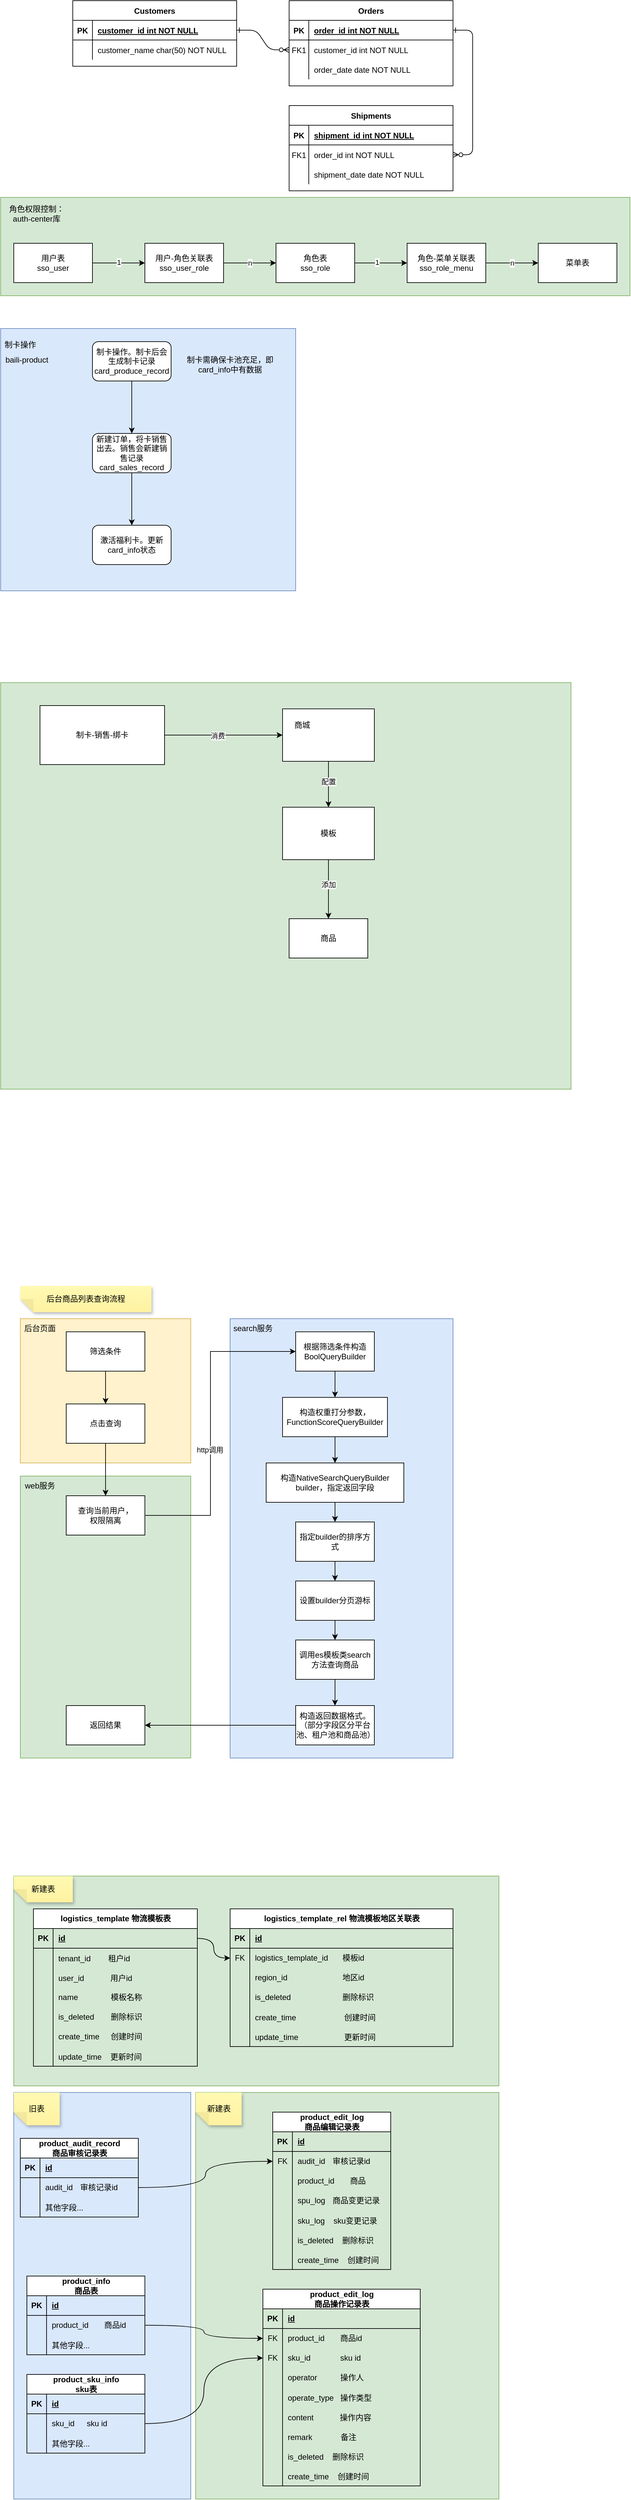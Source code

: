 <mxfile version="26.2.10">
  <diagram id="R2lEEEUBdFMjLlhIrx00" name="Page-1">
    <mxGraphModel dx="2032" dy="920" grid="1" gridSize="10" guides="1" tooltips="1" connect="1" arrows="1" fold="1" page="1" pageScale="1" pageWidth="850" pageHeight="1100" math="0" shadow="0" extFonts="Permanent Marker^https://fonts.googleapis.com/css?family=Permanent+Marker">
      <root>
        <mxCell id="0" />
        <mxCell id="1" parent="0" />
        <mxCell id="qEeSOftITZJ3OvmirbaV-176" value="" style="rounded=0;whiteSpace=wrap;html=1;fillColor=#dae8fc;strokeColor=#6c8ebf;" vertex="1" parent="1">
          <mxGeometry x="30" y="3310" width="270" height="620" as="geometry" />
        </mxCell>
        <mxCell id="qEeSOftITZJ3OvmirbaV-174" value="" style="rounded=0;whiteSpace=wrap;html=1;fillColor=#d5e8d4;strokeColor=#82b366;" vertex="1" parent="1">
          <mxGeometry x="307.5" y="3310" width="462.5" height="620" as="geometry" />
        </mxCell>
        <mxCell id="qEeSOftITZJ3OvmirbaV-172" value="" style="rounded=0;whiteSpace=wrap;html=1;fillColor=#d5e8d4;strokeColor=#82b366;" vertex="1" parent="1">
          <mxGeometry x="30" y="2980" width="740" height="320" as="geometry" />
        </mxCell>
        <mxCell id="C-vyLk0tnHw3VtMMgP7b-1" value="" style="edgeStyle=entityRelationEdgeStyle;endArrow=ERzeroToMany;startArrow=ERone;endFill=1;startFill=0;" parent="1" source="C-vyLk0tnHw3VtMMgP7b-24" target="C-vyLk0tnHw3VtMMgP7b-6" edge="1">
          <mxGeometry width="100" height="100" relative="1" as="geometry">
            <mxPoint x="340" y="720" as="sourcePoint" />
            <mxPoint x="440" y="620" as="targetPoint" />
          </mxGeometry>
        </mxCell>
        <mxCell id="C-vyLk0tnHw3VtMMgP7b-12" value="" style="edgeStyle=entityRelationEdgeStyle;endArrow=ERzeroToMany;startArrow=ERone;endFill=1;startFill=0;" parent="1" source="C-vyLk0tnHw3VtMMgP7b-3" target="C-vyLk0tnHw3VtMMgP7b-17" edge="1">
          <mxGeometry width="100" height="100" relative="1" as="geometry">
            <mxPoint x="400" y="180" as="sourcePoint" />
            <mxPoint x="460" y="205" as="targetPoint" />
          </mxGeometry>
        </mxCell>
        <mxCell id="C-vyLk0tnHw3VtMMgP7b-2" value="Orders" style="shape=table;startSize=30;container=1;collapsible=1;childLayout=tableLayout;fixedRows=1;rowLines=0;fontStyle=1;align=center;resizeLast=1;" parent="1" vertex="1">
          <mxGeometry x="450" y="120" width="250" height="130" as="geometry" />
        </mxCell>
        <mxCell id="C-vyLk0tnHw3VtMMgP7b-3" value="" style="shape=partialRectangle;collapsible=0;dropTarget=0;pointerEvents=0;fillColor=none;points=[[0,0.5],[1,0.5]];portConstraint=eastwest;top=0;left=0;right=0;bottom=1;" parent="C-vyLk0tnHw3VtMMgP7b-2" vertex="1">
          <mxGeometry y="30" width="250" height="30" as="geometry" />
        </mxCell>
        <mxCell id="C-vyLk0tnHw3VtMMgP7b-4" value="PK" style="shape=partialRectangle;overflow=hidden;connectable=0;fillColor=none;top=0;left=0;bottom=0;right=0;fontStyle=1;" parent="C-vyLk0tnHw3VtMMgP7b-3" vertex="1">
          <mxGeometry width="30" height="30" as="geometry" />
        </mxCell>
        <mxCell id="C-vyLk0tnHw3VtMMgP7b-5" value="order_id int NOT NULL " style="shape=partialRectangle;overflow=hidden;connectable=0;fillColor=none;top=0;left=0;bottom=0;right=0;align=left;spacingLeft=6;fontStyle=5;" parent="C-vyLk0tnHw3VtMMgP7b-3" vertex="1">
          <mxGeometry x="30" width="220" height="30" as="geometry" />
        </mxCell>
        <mxCell id="C-vyLk0tnHw3VtMMgP7b-6" value="" style="shape=partialRectangle;collapsible=0;dropTarget=0;pointerEvents=0;fillColor=none;points=[[0,0.5],[1,0.5]];portConstraint=eastwest;top=0;left=0;right=0;bottom=0;" parent="C-vyLk0tnHw3VtMMgP7b-2" vertex="1">
          <mxGeometry y="60" width="250" height="30" as="geometry" />
        </mxCell>
        <mxCell id="C-vyLk0tnHw3VtMMgP7b-7" value="FK1" style="shape=partialRectangle;overflow=hidden;connectable=0;fillColor=none;top=0;left=0;bottom=0;right=0;" parent="C-vyLk0tnHw3VtMMgP7b-6" vertex="1">
          <mxGeometry width="30" height="30" as="geometry" />
        </mxCell>
        <mxCell id="C-vyLk0tnHw3VtMMgP7b-8" value="customer_id int NOT NULL" style="shape=partialRectangle;overflow=hidden;connectable=0;fillColor=none;top=0;left=0;bottom=0;right=0;align=left;spacingLeft=6;" parent="C-vyLk0tnHw3VtMMgP7b-6" vertex="1">
          <mxGeometry x="30" width="220" height="30" as="geometry" />
        </mxCell>
        <mxCell id="C-vyLk0tnHw3VtMMgP7b-9" value="" style="shape=partialRectangle;collapsible=0;dropTarget=0;pointerEvents=0;fillColor=none;points=[[0,0.5],[1,0.5]];portConstraint=eastwest;top=0;left=0;right=0;bottom=0;" parent="C-vyLk0tnHw3VtMMgP7b-2" vertex="1">
          <mxGeometry y="90" width="250" height="30" as="geometry" />
        </mxCell>
        <mxCell id="C-vyLk0tnHw3VtMMgP7b-10" value="" style="shape=partialRectangle;overflow=hidden;connectable=0;fillColor=none;top=0;left=0;bottom=0;right=0;" parent="C-vyLk0tnHw3VtMMgP7b-9" vertex="1">
          <mxGeometry width="30" height="30" as="geometry" />
        </mxCell>
        <mxCell id="C-vyLk0tnHw3VtMMgP7b-11" value="order_date date NOT NULL" style="shape=partialRectangle;overflow=hidden;connectable=0;fillColor=none;top=0;left=0;bottom=0;right=0;align=left;spacingLeft=6;" parent="C-vyLk0tnHw3VtMMgP7b-9" vertex="1">
          <mxGeometry x="30" width="220" height="30" as="geometry" />
        </mxCell>
        <mxCell id="C-vyLk0tnHw3VtMMgP7b-13" value="Shipments" style="shape=table;startSize=30;container=1;collapsible=1;childLayout=tableLayout;fixedRows=1;rowLines=0;fontStyle=1;align=center;resizeLast=1;" parent="1" vertex="1">
          <mxGeometry x="450" y="280" width="250" height="130" as="geometry" />
        </mxCell>
        <mxCell id="C-vyLk0tnHw3VtMMgP7b-14" value="" style="shape=partialRectangle;collapsible=0;dropTarget=0;pointerEvents=0;fillColor=none;points=[[0,0.5],[1,0.5]];portConstraint=eastwest;top=0;left=0;right=0;bottom=1;" parent="C-vyLk0tnHw3VtMMgP7b-13" vertex="1">
          <mxGeometry y="30" width="250" height="30" as="geometry" />
        </mxCell>
        <mxCell id="C-vyLk0tnHw3VtMMgP7b-15" value="PK" style="shape=partialRectangle;overflow=hidden;connectable=0;fillColor=none;top=0;left=0;bottom=0;right=0;fontStyle=1;" parent="C-vyLk0tnHw3VtMMgP7b-14" vertex="1">
          <mxGeometry width="30" height="30" as="geometry" />
        </mxCell>
        <mxCell id="C-vyLk0tnHw3VtMMgP7b-16" value="shipment_id int NOT NULL " style="shape=partialRectangle;overflow=hidden;connectable=0;fillColor=none;top=0;left=0;bottom=0;right=0;align=left;spacingLeft=6;fontStyle=5;" parent="C-vyLk0tnHw3VtMMgP7b-14" vertex="1">
          <mxGeometry x="30" width="220" height="30" as="geometry" />
        </mxCell>
        <mxCell id="C-vyLk0tnHw3VtMMgP7b-17" value="" style="shape=partialRectangle;collapsible=0;dropTarget=0;pointerEvents=0;fillColor=none;points=[[0,0.5],[1,0.5]];portConstraint=eastwest;top=0;left=0;right=0;bottom=0;" parent="C-vyLk0tnHw3VtMMgP7b-13" vertex="1">
          <mxGeometry y="60" width="250" height="30" as="geometry" />
        </mxCell>
        <mxCell id="C-vyLk0tnHw3VtMMgP7b-18" value="FK1" style="shape=partialRectangle;overflow=hidden;connectable=0;fillColor=none;top=0;left=0;bottom=0;right=0;" parent="C-vyLk0tnHw3VtMMgP7b-17" vertex="1">
          <mxGeometry width="30" height="30" as="geometry" />
        </mxCell>
        <mxCell id="C-vyLk0tnHw3VtMMgP7b-19" value="order_id int NOT NULL" style="shape=partialRectangle;overflow=hidden;connectable=0;fillColor=none;top=0;left=0;bottom=0;right=0;align=left;spacingLeft=6;" parent="C-vyLk0tnHw3VtMMgP7b-17" vertex="1">
          <mxGeometry x="30" width="220" height="30" as="geometry" />
        </mxCell>
        <mxCell id="C-vyLk0tnHw3VtMMgP7b-20" value="" style="shape=partialRectangle;collapsible=0;dropTarget=0;pointerEvents=0;fillColor=none;points=[[0,0.5],[1,0.5]];portConstraint=eastwest;top=0;left=0;right=0;bottom=0;" parent="C-vyLk0tnHw3VtMMgP7b-13" vertex="1">
          <mxGeometry y="90" width="250" height="30" as="geometry" />
        </mxCell>
        <mxCell id="C-vyLk0tnHw3VtMMgP7b-21" value="" style="shape=partialRectangle;overflow=hidden;connectable=0;fillColor=none;top=0;left=0;bottom=0;right=0;" parent="C-vyLk0tnHw3VtMMgP7b-20" vertex="1">
          <mxGeometry width="30" height="30" as="geometry" />
        </mxCell>
        <mxCell id="C-vyLk0tnHw3VtMMgP7b-22" value="shipment_date date NOT NULL" style="shape=partialRectangle;overflow=hidden;connectable=0;fillColor=none;top=0;left=0;bottom=0;right=0;align=left;spacingLeft=6;" parent="C-vyLk0tnHw3VtMMgP7b-20" vertex="1">
          <mxGeometry x="30" width="220" height="30" as="geometry" />
        </mxCell>
        <mxCell id="C-vyLk0tnHw3VtMMgP7b-23" value="Customers" style="shape=table;startSize=30;container=1;collapsible=1;childLayout=tableLayout;fixedRows=1;rowLines=0;fontStyle=1;align=center;resizeLast=1;" parent="1" vertex="1">
          <mxGeometry x="120" y="120" width="250" height="100" as="geometry" />
        </mxCell>
        <mxCell id="C-vyLk0tnHw3VtMMgP7b-24" value="" style="shape=partialRectangle;collapsible=0;dropTarget=0;pointerEvents=0;fillColor=none;points=[[0,0.5],[1,0.5]];portConstraint=eastwest;top=0;left=0;right=0;bottom=1;" parent="C-vyLk0tnHw3VtMMgP7b-23" vertex="1">
          <mxGeometry y="30" width="250" height="30" as="geometry" />
        </mxCell>
        <mxCell id="C-vyLk0tnHw3VtMMgP7b-25" value="PK" style="shape=partialRectangle;overflow=hidden;connectable=0;fillColor=none;top=0;left=0;bottom=0;right=0;fontStyle=1;" parent="C-vyLk0tnHw3VtMMgP7b-24" vertex="1">
          <mxGeometry width="30" height="30" as="geometry" />
        </mxCell>
        <mxCell id="C-vyLk0tnHw3VtMMgP7b-26" value="customer_id int NOT NULL " style="shape=partialRectangle;overflow=hidden;connectable=0;fillColor=none;top=0;left=0;bottom=0;right=0;align=left;spacingLeft=6;fontStyle=5;" parent="C-vyLk0tnHw3VtMMgP7b-24" vertex="1">
          <mxGeometry x="30" width="220" height="30" as="geometry" />
        </mxCell>
        <mxCell id="C-vyLk0tnHw3VtMMgP7b-27" value="" style="shape=partialRectangle;collapsible=0;dropTarget=0;pointerEvents=0;fillColor=none;points=[[0,0.5],[1,0.5]];portConstraint=eastwest;top=0;left=0;right=0;bottom=0;" parent="C-vyLk0tnHw3VtMMgP7b-23" vertex="1">
          <mxGeometry y="60" width="250" height="30" as="geometry" />
        </mxCell>
        <mxCell id="C-vyLk0tnHw3VtMMgP7b-28" value="" style="shape=partialRectangle;overflow=hidden;connectable=0;fillColor=none;top=0;left=0;bottom=0;right=0;" parent="C-vyLk0tnHw3VtMMgP7b-27" vertex="1">
          <mxGeometry width="30" height="30" as="geometry" />
        </mxCell>
        <mxCell id="C-vyLk0tnHw3VtMMgP7b-29" value="customer_name char(50) NOT NULL" style="shape=partialRectangle;overflow=hidden;connectable=0;fillColor=none;top=0;left=0;bottom=0;right=0;align=left;spacingLeft=6;" parent="C-vyLk0tnHw3VtMMgP7b-27" vertex="1">
          <mxGeometry x="30" width="220" height="30" as="geometry" />
        </mxCell>
        <mxCell id="DF0JI38tbwWlgeeusf2I-32" value="" style="group" parent="1" vertex="1" connectable="0">
          <mxGeometry x="10" y="620" width="450" height="400" as="geometry" />
        </mxCell>
        <mxCell id="DF0JI38tbwWlgeeusf2I-29" value="" style="rounded=0;whiteSpace=wrap;html=1;fillColor=#dae8fc;strokeColor=#6c8ebf;" parent="DF0JI38tbwWlgeeusf2I-32" vertex="1">
          <mxGeometry width="450" height="400" as="geometry" />
        </mxCell>
        <mxCell id="DF0JI38tbwWlgeeusf2I-25" value="" style="edgeStyle=orthogonalEdgeStyle;rounded=0;orthogonalLoop=1;jettySize=auto;html=1;" parent="DF0JI38tbwWlgeeusf2I-32" source="DF0JI38tbwWlgeeusf2I-23" target="DF0JI38tbwWlgeeusf2I-24" edge="1">
          <mxGeometry relative="1" as="geometry" />
        </mxCell>
        <mxCell id="DF0JI38tbwWlgeeusf2I-23" value="制卡操作。制卡后会生成&lt;span style=&quot;background-color: transparent; color: light-dark(rgb(0, 0, 0), rgb(255, 255, 255));&quot;&gt;制卡记录&lt;/span&gt;&lt;div&gt;&lt;div&gt;card_produce_record&lt;/div&gt;&lt;/div&gt;" style="rounded=1;whiteSpace=wrap;html=1;" parent="DF0JI38tbwWlgeeusf2I-32" vertex="1">
          <mxGeometry x="140" y="20" width="120" height="60" as="geometry" />
        </mxCell>
        <mxCell id="DF0JI38tbwWlgeeusf2I-27" value="" style="edgeStyle=orthogonalEdgeStyle;rounded=0;orthogonalLoop=1;jettySize=auto;html=1;" parent="DF0JI38tbwWlgeeusf2I-32" source="DF0JI38tbwWlgeeusf2I-24" target="DF0JI38tbwWlgeeusf2I-26" edge="1">
          <mxGeometry relative="1" as="geometry" />
        </mxCell>
        <mxCell id="DF0JI38tbwWlgeeusf2I-24" value="新建订单，将卡销售出去。销售会新建销售记录card_sales_record" style="whiteSpace=wrap;html=1;rounded=1;" parent="DF0JI38tbwWlgeeusf2I-32" vertex="1">
          <mxGeometry x="140" y="160" width="120" height="60" as="geometry" />
        </mxCell>
        <mxCell id="DF0JI38tbwWlgeeusf2I-26" value="激活福利卡。更新&lt;div&gt;card_info状态&lt;/div&gt;" style="whiteSpace=wrap;html=1;rounded=1;" parent="DF0JI38tbwWlgeeusf2I-32" vertex="1">
          <mxGeometry x="140" y="300" width="120" height="60" as="geometry" />
        </mxCell>
        <mxCell id="DF0JI38tbwWlgeeusf2I-28" value="制卡需确保卡池充足，即card_info中有数据" style="text;html=1;align=center;verticalAlign=middle;whiteSpace=wrap;rounded=0;" parent="DF0JI38tbwWlgeeusf2I-32" vertex="1">
          <mxGeometry x="280" y="40" width="140" height="30" as="geometry" />
        </mxCell>
        <mxCell id="DF0JI38tbwWlgeeusf2I-30" value="制卡操作" style="text;html=1;align=center;verticalAlign=middle;whiteSpace=wrap;rounded=0;" parent="DF0JI38tbwWlgeeusf2I-32" vertex="1">
          <mxGeometry y="10" width="60" height="30" as="geometry" />
        </mxCell>
        <mxCell id="DF0JI38tbwWlgeeusf2I-31" value="baili-product" style="text;html=1;align=center;verticalAlign=middle;whiteSpace=wrap;rounded=0;" parent="DF0JI38tbwWlgeeusf2I-32" vertex="1">
          <mxGeometry y="35" width="80" height="25" as="geometry" />
        </mxCell>
        <mxCell id="DF0JI38tbwWlgeeusf2I-33" value="" style="group" parent="1" vertex="1" connectable="0">
          <mxGeometry x="10" y="420" width="960" height="150" as="geometry" />
        </mxCell>
        <mxCell id="DF0JI38tbwWlgeeusf2I-20" value="" style="rounded=0;whiteSpace=wrap;html=1;fillColor=#d5e8d4;strokeColor=#82b366;" parent="DF0JI38tbwWlgeeusf2I-33" vertex="1">
          <mxGeometry width="960" height="150" as="geometry" />
        </mxCell>
        <mxCell id="DF0JI38tbwWlgeeusf2I-9" value="" style="edgeStyle=orthogonalEdgeStyle;rounded=0;orthogonalLoop=1;jettySize=auto;html=1;" parent="DF0JI38tbwWlgeeusf2I-33" source="DF0JI38tbwWlgeeusf2I-6" target="DF0JI38tbwWlgeeusf2I-8" edge="1">
          <mxGeometry relative="1" as="geometry" />
        </mxCell>
        <mxCell id="DF0JI38tbwWlgeeusf2I-12" value="1" style="edgeLabel;html=1;align=center;verticalAlign=middle;resizable=0;points=[];" parent="DF0JI38tbwWlgeeusf2I-9" vertex="1" connectable="0">
          <mxGeometry y="1" relative="1" as="geometry">
            <mxPoint as="offset" />
          </mxGeometry>
        </mxCell>
        <mxCell id="DF0JI38tbwWlgeeusf2I-6" value="用户表&lt;div&gt;sso_user&lt;/div&gt;" style="rounded=0;whiteSpace=wrap;html=1;" parent="DF0JI38tbwWlgeeusf2I-33" vertex="1">
          <mxGeometry x="20" y="70" width="120" height="60" as="geometry" />
        </mxCell>
        <mxCell id="DF0JI38tbwWlgeeusf2I-11" value="n" style="edgeStyle=orthogonalEdgeStyle;rounded=0;orthogonalLoop=1;jettySize=auto;html=1;" parent="DF0JI38tbwWlgeeusf2I-33" source="DF0JI38tbwWlgeeusf2I-8" target="DF0JI38tbwWlgeeusf2I-10" edge="1">
          <mxGeometry relative="1" as="geometry" />
        </mxCell>
        <mxCell id="DF0JI38tbwWlgeeusf2I-8" value="用户-角色关联表&lt;div&gt;sso_user_role&lt;/div&gt;" style="rounded=0;whiteSpace=wrap;html=1;" parent="DF0JI38tbwWlgeeusf2I-33" vertex="1">
          <mxGeometry x="220" y="70" width="120" height="60" as="geometry" />
        </mxCell>
        <mxCell id="DF0JI38tbwWlgeeusf2I-14" value="" style="edgeStyle=orthogonalEdgeStyle;rounded=0;orthogonalLoop=1;jettySize=auto;html=1;" parent="DF0JI38tbwWlgeeusf2I-33" source="DF0JI38tbwWlgeeusf2I-10" target="DF0JI38tbwWlgeeusf2I-13" edge="1">
          <mxGeometry relative="1" as="geometry" />
        </mxCell>
        <mxCell id="DF0JI38tbwWlgeeusf2I-15" value="1" style="edgeLabel;html=1;align=center;verticalAlign=middle;resizable=0;points=[];" parent="DF0JI38tbwWlgeeusf2I-14" vertex="1" connectable="0">
          <mxGeometry x="-0.15" y="1" relative="1" as="geometry">
            <mxPoint as="offset" />
          </mxGeometry>
        </mxCell>
        <mxCell id="DF0JI38tbwWlgeeusf2I-10" value="角色表&lt;div&gt;sso_role&lt;/div&gt;" style="whiteSpace=wrap;html=1;rounded=0;" parent="DF0JI38tbwWlgeeusf2I-33" vertex="1">
          <mxGeometry x="420" y="70" width="120" height="60" as="geometry" />
        </mxCell>
        <mxCell id="DF0JI38tbwWlgeeusf2I-17" value="n" style="edgeStyle=orthogonalEdgeStyle;rounded=0;orthogonalLoop=1;jettySize=auto;html=1;" parent="DF0JI38tbwWlgeeusf2I-33" source="DF0JI38tbwWlgeeusf2I-13" target="DF0JI38tbwWlgeeusf2I-16" edge="1">
          <mxGeometry relative="1" as="geometry" />
        </mxCell>
        <mxCell id="DF0JI38tbwWlgeeusf2I-13" value="角色-菜单关联表&lt;div&gt;sso_role_menu&lt;/div&gt;" style="whiteSpace=wrap;html=1;rounded=0;" parent="DF0JI38tbwWlgeeusf2I-33" vertex="1">
          <mxGeometry x="620" y="70" width="120" height="60" as="geometry" />
        </mxCell>
        <mxCell id="DF0JI38tbwWlgeeusf2I-16" value="菜单表" style="whiteSpace=wrap;html=1;rounded=0;" parent="DF0JI38tbwWlgeeusf2I-33" vertex="1">
          <mxGeometry x="820" y="70" width="120" height="60" as="geometry" />
        </mxCell>
        <mxCell id="DF0JI38tbwWlgeeusf2I-21" value="角色权限控制：auth-center库" style="text;html=1;align=center;verticalAlign=middle;whiteSpace=wrap;rounded=0;" parent="DF0JI38tbwWlgeeusf2I-33" vertex="1">
          <mxGeometry x="10" y="10" width="90" height="30" as="geometry" />
        </mxCell>
        <mxCell id="NYRqB93YwXxQZEAE4ijv-1" value="" style="rounded=0;whiteSpace=wrap;html=1;fillColor=#d5e8d4;strokeColor=#82b366;" parent="1" vertex="1">
          <mxGeometry x="10" y="1160" width="870" height="620" as="geometry" />
        </mxCell>
        <mxCell id="NYRqB93YwXxQZEAE4ijv-13" style="edgeStyle=orthogonalEdgeStyle;rounded=0;orthogonalLoop=1;jettySize=auto;html=1;exitX=1;exitY=0.5;exitDx=0;exitDy=0;entryX=0;entryY=1;entryDx=0;entryDy=0;" parent="1" source="NYRqB93YwXxQZEAE4ijv-3" target="NYRqB93YwXxQZEAE4ijv-7" edge="1">
          <mxGeometry relative="1" as="geometry">
            <Array as="points">
              <mxPoint x="390" y="1240" />
              <mxPoint x="390" y="1240" />
            </Array>
          </mxGeometry>
        </mxCell>
        <mxCell id="NYRqB93YwXxQZEAE4ijv-14" value="消费" style="edgeLabel;html=1;align=center;verticalAlign=middle;resizable=0;points=[];" parent="NYRqB93YwXxQZEAE4ijv-13" vertex="1" connectable="0">
          <mxGeometry x="-0.1" y="-1" relative="1" as="geometry">
            <mxPoint as="offset" />
          </mxGeometry>
        </mxCell>
        <mxCell id="NYRqB93YwXxQZEAE4ijv-3" value="制卡-销售-绑卡" style="rounded=0;whiteSpace=wrap;html=1;" parent="1" vertex="1">
          <mxGeometry x="70" y="1195" width="190" height="90" as="geometry" />
        </mxCell>
        <mxCell id="NYRqB93YwXxQZEAE4ijv-10" style="edgeStyle=orthogonalEdgeStyle;rounded=0;orthogonalLoop=1;jettySize=auto;html=1;entryX=0.5;entryY=0;entryDx=0;entryDy=0;" parent="1" source="NYRqB93YwXxQZEAE4ijv-6" target="NYRqB93YwXxQZEAE4ijv-9" edge="1">
          <mxGeometry relative="1" as="geometry" />
        </mxCell>
        <mxCell id="NYRqB93YwXxQZEAE4ijv-15" value="配置" style="edgeLabel;html=1;align=center;verticalAlign=middle;resizable=0;points=[];" parent="NYRqB93YwXxQZEAE4ijv-10" vertex="1" connectable="0">
          <mxGeometry x="-0.114" relative="1" as="geometry">
            <mxPoint as="offset" />
          </mxGeometry>
        </mxCell>
        <mxCell id="NYRqB93YwXxQZEAE4ijv-6" value="" style="rounded=0;whiteSpace=wrap;html=1;" parent="1" vertex="1">
          <mxGeometry x="440" y="1200" width="140" height="80" as="geometry" />
        </mxCell>
        <mxCell id="NYRqB93YwXxQZEAE4ijv-7" value="商城" style="text;html=1;align=center;verticalAlign=middle;whiteSpace=wrap;rounded=0;" parent="1" vertex="1">
          <mxGeometry x="440" y="1210" width="60" height="30" as="geometry" />
        </mxCell>
        <mxCell id="NYRqB93YwXxQZEAE4ijv-17" value="" style="edgeStyle=orthogonalEdgeStyle;rounded=0;orthogonalLoop=1;jettySize=auto;html=1;" parent="1" source="NYRqB93YwXxQZEAE4ijv-9" target="NYRqB93YwXxQZEAE4ijv-16" edge="1">
          <mxGeometry relative="1" as="geometry" />
        </mxCell>
        <mxCell id="NYRqB93YwXxQZEAE4ijv-18" value="添加" style="edgeLabel;html=1;align=center;verticalAlign=middle;resizable=0;points=[];" parent="NYRqB93YwXxQZEAE4ijv-17" vertex="1" connectable="0">
          <mxGeometry x="-0.156" relative="1" as="geometry">
            <mxPoint as="offset" />
          </mxGeometry>
        </mxCell>
        <mxCell id="NYRqB93YwXxQZEAE4ijv-9" value="模板" style="rounded=0;whiteSpace=wrap;html=1;" parent="1" vertex="1">
          <mxGeometry x="440" y="1350" width="140" height="80" as="geometry" />
        </mxCell>
        <mxCell id="NYRqB93YwXxQZEAE4ijv-16" value="商品" style="whiteSpace=wrap;html=1;rounded=0;" parent="1" vertex="1">
          <mxGeometry x="450" y="1520" width="120" height="60" as="geometry" />
        </mxCell>
        <mxCell id="NYRqB93YwXxQZEAE4ijv-59" value="" style="group" parent="1" vertex="1" connectable="0">
          <mxGeometry x="40" y="2080" width="660" height="720" as="geometry" />
        </mxCell>
        <mxCell id="NYRqB93YwXxQZEAE4ijv-32" value="" style="rounded=0;whiteSpace=wrap;html=1;fillColor=#dae8fc;strokeColor=#6c8ebf;" parent="NYRqB93YwXxQZEAE4ijv-59" vertex="1">
          <mxGeometry x="320" y="50" width="340" height="670" as="geometry" />
        </mxCell>
        <mxCell id="NYRqB93YwXxQZEAE4ijv-20" value="" style="rounded=0;whiteSpace=wrap;html=1;fillColor=#d5e8d4;strokeColor=#82b366;" parent="NYRqB93YwXxQZEAE4ijv-59" vertex="1">
          <mxGeometry y="290" width="260" height="430" as="geometry" />
        </mxCell>
        <mxCell id="NYRqB93YwXxQZEAE4ijv-22" value="web服务" style="text;html=1;align=center;verticalAlign=middle;whiteSpace=wrap;rounded=0;" parent="NYRqB93YwXxQZEAE4ijv-59" vertex="1">
          <mxGeometry y="290" width="60" height="30" as="geometry" />
        </mxCell>
        <mxCell id="NYRqB93YwXxQZEAE4ijv-36" style="edgeStyle=orthogonalEdgeStyle;rounded=0;orthogonalLoop=1;jettySize=auto;html=1;exitX=1;exitY=0.5;exitDx=0;exitDy=0;" parent="NYRqB93YwXxQZEAE4ijv-59" source="NYRqB93YwXxQZEAE4ijv-30" target="NYRqB93YwXxQZEAE4ijv-35" edge="1">
          <mxGeometry relative="1" as="geometry">
            <mxPoint x="290" y="90" as="targetPoint" />
            <Array as="points">
              <mxPoint x="290" y="350" />
              <mxPoint x="290" y="100" />
            </Array>
          </mxGeometry>
        </mxCell>
        <mxCell id="NYRqB93YwXxQZEAE4ijv-37" value="http调用" style="edgeLabel;html=1;align=center;verticalAlign=middle;resizable=0;points=[];" parent="NYRqB93YwXxQZEAE4ijv-36" vertex="1" connectable="0">
          <mxGeometry x="-0.167" y="1" relative="1" as="geometry">
            <mxPoint as="offset" />
          </mxGeometry>
        </mxCell>
        <mxCell id="NYRqB93YwXxQZEAE4ijv-30" value="查询当前用户，&lt;div&gt;权限隔离&lt;/div&gt;" style="rounded=0;whiteSpace=wrap;html=1;" parent="NYRqB93YwXxQZEAE4ijv-59" vertex="1">
          <mxGeometry x="70" y="320" width="120" height="60" as="geometry" />
        </mxCell>
        <mxCell id="NYRqB93YwXxQZEAE4ijv-38" value="返回结果" style="rounded=0;whiteSpace=wrap;html=1;" parent="NYRqB93YwXxQZEAE4ijv-59" vertex="1">
          <mxGeometry x="70" y="640" width="120" height="60" as="geometry" />
        </mxCell>
        <mxCell id="NYRqB93YwXxQZEAE4ijv-52" style="edgeStyle=orthogonalEdgeStyle;rounded=0;orthogonalLoop=1;jettySize=auto;html=1;exitX=0;exitY=0.5;exitDx=0;exitDy=0;entryX=1;entryY=0.5;entryDx=0;entryDy=0;" parent="NYRqB93YwXxQZEAE4ijv-59" source="NYRqB93YwXxQZEAE4ijv-49" target="NYRqB93YwXxQZEAE4ijv-38" edge="1">
          <mxGeometry relative="1" as="geometry" />
        </mxCell>
        <mxCell id="NYRqB93YwXxQZEAE4ijv-55" value="" style="group;fillColor=#fff2cc;strokeColor=#d6b656;container=0;" parent="NYRqB93YwXxQZEAE4ijv-59" vertex="1" connectable="0">
          <mxGeometry y="50" width="260" height="220" as="geometry" />
        </mxCell>
        <mxCell id="NYRqB93YwXxQZEAE4ijv-33" value="search服务" style="text;html=1;align=center;verticalAlign=middle;whiteSpace=wrap;rounded=0;" parent="NYRqB93YwXxQZEAE4ijv-59" vertex="1">
          <mxGeometry x="320" y="50" width="70" height="30" as="geometry" />
        </mxCell>
        <mxCell id="NYRqB93YwXxQZEAE4ijv-40" value="" style="edgeStyle=orthogonalEdgeStyle;rounded=0;orthogonalLoop=1;jettySize=auto;html=1;" parent="NYRqB93YwXxQZEAE4ijv-59" source="NYRqB93YwXxQZEAE4ijv-35" target="NYRqB93YwXxQZEAE4ijv-39" edge="1">
          <mxGeometry relative="1" as="geometry" />
        </mxCell>
        <mxCell id="NYRqB93YwXxQZEAE4ijv-35" value="根据筛选条件构造&lt;div&gt;BoolQueryBuilder&lt;/div&gt;" style="rounded=0;whiteSpace=wrap;html=1;" parent="NYRqB93YwXxQZEAE4ijv-59" vertex="1">
          <mxGeometry x="420" y="70" width="120" height="60" as="geometry" />
        </mxCell>
        <mxCell id="NYRqB93YwXxQZEAE4ijv-42" value="" style="edgeStyle=orthogonalEdgeStyle;rounded=0;orthogonalLoop=1;jettySize=auto;html=1;" parent="NYRqB93YwXxQZEAE4ijv-59" source="NYRqB93YwXxQZEAE4ijv-39" target="NYRqB93YwXxQZEAE4ijv-41" edge="1">
          <mxGeometry relative="1" as="geometry" />
        </mxCell>
        <mxCell id="NYRqB93YwXxQZEAE4ijv-39" value="构造权重打分参数，FunctionScoreQueryBuilder" style="whiteSpace=wrap;html=1;rounded=0;" parent="NYRqB93YwXxQZEAE4ijv-59" vertex="1">
          <mxGeometry x="400" y="170" width="160" height="60" as="geometry" />
        </mxCell>
        <mxCell id="NYRqB93YwXxQZEAE4ijv-44" value="" style="edgeStyle=orthogonalEdgeStyle;rounded=0;orthogonalLoop=1;jettySize=auto;html=1;" parent="NYRqB93YwXxQZEAE4ijv-59" source="NYRqB93YwXxQZEAE4ijv-41" target="NYRqB93YwXxQZEAE4ijv-43" edge="1">
          <mxGeometry relative="1" as="geometry" />
        </mxCell>
        <mxCell id="NYRqB93YwXxQZEAE4ijv-41" value="构造NativeSearchQueryBuilder builder，指定返回字段" style="whiteSpace=wrap;html=1;rounded=0;" parent="NYRqB93YwXxQZEAE4ijv-59" vertex="1">
          <mxGeometry x="375" y="270" width="210" height="60" as="geometry" />
        </mxCell>
        <mxCell id="NYRqB93YwXxQZEAE4ijv-46" value="" style="edgeStyle=orthogonalEdgeStyle;rounded=0;orthogonalLoop=1;jettySize=auto;html=1;" parent="NYRqB93YwXxQZEAE4ijv-59" source="NYRqB93YwXxQZEAE4ijv-43" target="NYRqB93YwXxQZEAE4ijv-45" edge="1">
          <mxGeometry relative="1" as="geometry" />
        </mxCell>
        <mxCell id="NYRqB93YwXxQZEAE4ijv-43" value="指定builder的排序方式" style="whiteSpace=wrap;html=1;rounded=0;" parent="NYRqB93YwXxQZEAE4ijv-59" vertex="1">
          <mxGeometry x="420" y="360" width="120" height="60" as="geometry" />
        </mxCell>
        <mxCell id="NYRqB93YwXxQZEAE4ijv-48" value="" style="edgeStyle=orthogonalEdgeStyle;rounded=0;orthogonalLoop=1;jettySize=auto;html=1;" parent="NYRqB93YwXxQZEAE4ijv-59" source="NYRqB93YwXxQZEAE4ijv-45" target="NYRqB93YwXxQZEAE4ijv-47" edge="1">
          <mxGeometry relative="1" as="geometry" />
        </mxCell>
        <mxCell id="NYRqB93YwXxQZEAE4ijv-45" value="设置builder分页游标" style="whiteSpace=wrap;html=1;rounded=0;" parent="NYRqB93YwXxQZEAE4ijv-59" vertex="1">
          <mxGeometry x="420" y="450" width="120" height="60" as="geometry" />
        </mxCell>
        <mxCell id="NYRqB93YwXxQZEAE4ijv-50" value="" style="edgeStyle=orthogonalEdgeStyle;rounded=0;orthogonalLoop=1;jettySize=auto;html=1;" parent="NYRqB93YwXxQZEAE4ijv-59" source="NYRqB93YwXxQZEAE4ijv-47" target="NYRqB93YwXxQZEAE4ijv-49" edge="1">
          <mxGeometry relative="1" as="geometry" />
        </mxCell>
        <mxCell id="NYRqB93YwXxQZEAE4ijv-47" value="调用es模板类search方法查询商品" style="whiteSpace=wrap;html=1;rounded=0;" parent="NYRqB93YwXxQZEAE4ijv-59" vertex="1">
          <mxGeometry x="420" y="540" width="120" height="60" as="geometry" />
        </mxCell>
        <mxCell id="NYRqB93YwXxQZEAE4ijv-49" value="构造返回数据格式。（部分字段区分平台池、租户池和商品池）" style="whiteSpace=wrap;html=1;rounded=0;" parent="NYRqB93YwXxQZEAE4ijv-59" vertex="1">
          <mxGeometry x="420" y="640" width="120" height="60" as="geometry" />
        </mxCell>
        <mxCell id="NYRqB93YwXxQZEAE4ijv-27" value="" style="edgeStyle=orthogonalEdgeStyle;rounded=0;orthogonalLoop=1;jettySize=auto;html=1;" parent="NYRqB93YwXxQZEAE4ijv-59" source="NYRqB93YwXxQZEAE4ijv-25" target="NYRqB93YwXxQZEAE4ijv-26" edge="1">
          <mxGeometry relative="1" as="geometry" />
        </mxCell>
        <mxCell id="NYRqB93YwXxQZEAE4ijv-25" value="筛选条件" style="rounded=0;whiteSpace=wrap;html=1;" parent="NYRqB93YwXxQZEAE4ijv-59" vertex="1">
          <mxGeometry x="70" y="70" width="120" height="60" as="geometry" />
        </mxCell>
        <mxCell id="NYRqB93YwXxQZEAE4ijv-61" style="edgeStyle=orthogonalEdgeStyle;rounded=0;orthogonalLoop=1;jettySize=auto;html=1;exitX=0.5;exitY=1;exitDx=0;exitDy=0;entryX=0.5;entryY=0;entryDx=0;entryDy=0;" parent="NYRqB93YwXxQZEAE4ijv-59" source="NYRqB93YwXxQZEAE4ijv-26" target="NYRqB93YwXxQZEAE4ijv-30" edge="1">
          <mxGeometry relative="1" as="geometry" />
        </mxCell>
        <mxCell id="NYRqB93YwXxQZEAE4ijv-26" value="点击查询" style="whiteSpace=wrap;html=1;rounded=0;" parent="NYRqB93YwXxQZEAE4ijv-59" vertex="1">
          <mxGeometry x="70" y="180" width="120" height="60" as="geometry" />
        </mxCell>
        <mxCell id="NYRqB93YwXxQZEAE4ijv-54" value="后台页面" style="text;html=1;align=center;verticalAlign=middle;whiteSpace=wrap;rounded=0;" parent="NYRqB93YwXxQZEAE4ijv-59" vertex="1">
          <mxGeometry y="50" width="60" height="30" as="geometry" />
        </mxCell>
        <mxCell id="NYRqB93YwXxQZEAE4ijv-58" value="后台商品列表查询流程" style="shape=note;whiteSpace=wrap;html=1;backgroundOutline=1;fontColor=#000000;darkOpacity=0.05;fillColor=#FFF9B2;strokeColor=none;fillStyle=solid;direction=west;gradientDirection=north;gradientColor=#FFF2A1;shadow=1;size=20;pointerEvents=1;" parent="NYRqB93YwXxQZEAE4ijv-59" vertex="1">
          <mxGeometry width="200" height="40" as="geometry" />
        </mxCell>
        <mxCell id="NYRqB93YwXxQZEAE4ijv-62" value="logistics_template_rel 物流模板地区关联表" style="shape=table;startSize=30;container=1;collapsible=1;childLayout=tableLayout;fixedRows=1;rowLines=0;fontStyle=1;align=center;resizeLast=1;html=1;" parent="1" vertex="1">
          <mxGeometry x="360" y="3030" width="340.0" height="210" as="geometry" />
        </mxCell>
        <mxCell id="NYRqB93YwXxQZEAE4ijv-63" value="" style="shape=tableRow;horizontal=0;startSize=0;swimlaneHead=0;swimlaneBody=0;fillColor=none;collapsible=0;dropTarget=0;points=[[0,0.5],[1,0.5]];portConstraint=eastwest;top=0;left=0;right=0;bottom=1;" parent="NYRqB93YwXxQZEAE4ijv-62" vertex="1">
          <mxGeometry y="30" width="340.0" height="30" as="geometry" />
        </mxCell>
        <mxCell id="NYRqB93YwXxQZEAE4ijv-64" value="PK" style="shape=partialRectangle;connectable=0;fillColor=none;top=0;left=0;bottom=0;right=0;fontStyle=1;overflow=hidden;whiteSpace=wrap;html=1;" parent="NYRqB93YwXxQZEAE4ijv-63" vertex="1">
          <mxGeometry width="30.0" height="30" as="geometry">
            <mxRectangle width="30.0" height="30" as="alternateBounds" />
          </mxGeometry>
        </mxCell>
        <mxCell id="NYRqB93YwXxQZEAE4ijv-65" value="id" style="shape=partialRectangle;connectable=0;fillColor=none;top=0;left=0;bottom=0;right=0;align=left;spacingLeft=6;fontStyle=5;overflow=hidden;whiteSpace=wrap;html=1;" parent="NYRqB93YwXxQZEAE4ijv-63" vertex="1">
          <mxGeometry x="30.0" width="310" height="30" as="geometry">
            <mxRectangle width="310" height="30" as="alternateBounds" />
          </mxGeometry>
        </mxCell>
        <mxCell id="NYRqB93YwXxQZEAE4ijv-102" value="" style="shape=tableRow;horizontal=0;startSize=0;swimlaneHead=0;swimlaneBody=0;fillColor=none;collapsible=0;dropTarget=0;points=[[0,0.5],[1,0.5]];portConstraint=eastwest;top=0;left=0;right=0;bottom=0;" parent="NYRqB93YwXxQZEAE4ijv-62" vertex="1">
          <mxGeometry y="60" width="340.0" height="30" as="geometry" />
        </mxCell>
        <mxCell id="NYRqB93YwXxQZEAE4ijv-103" value="FK" style="shape=partialRectangle;connectable=0;fillColor=none;top=0;left=0;bottom=0;right=0;fontStyle=0;overflow=hidden;whiteSpace=wrap;html=1;" parent="NYRqB93YwXxQZEAE4ijv-102" vertex="1">
          <mxGeometry width="30.0" height="30" as="geometry">
            <mxRectangle width="30.0" height="30" as="alternateBounds" />
          </mxGeometry>
        </mxCell>
        <mxCell id="NYRqB93YwXxQZEAE4ijv-104" value="logistics_template_id&lt;span style=&quot;white-space: pre;&quot;&gt;&#x9;&lt;/span&gt;模板id" style="shape=partialRectangle;connectable=0;fillColor=none;top=0;left=0;bottom=0;right=0;align=left;spacingLeft=6;fontStyle=0;overflow=hidden;whiteSpace=wrap;html=1;" parent="NYRqB93YwXxQZEAE4ijv-102" vertex="1">
          <mxGeometry x="30.0" width="310" height="30" as="geometry">
            <mxRectangle width="310" height="30" as="alternateBounds" />
          </mxGeometry>
        </mxCell>
        <mxCell id="NYRqB93YwXxQZEAE4ijv-69" value="" style="shape=tableRow;horizontal=0;startSize=0;swimlaneHead=0;swimlaneBody=0;fillColor=none;collapsible=0;dropTarget=0;points=[[0,0.5],[1,0.5]];portConstraint=eastwest;top=0;left=0;right=0;bottom=0;" parent="NYRqB93YwXxQZEAE4ijv-62" vertex="1">
          <mxGeometry y="90" width="340.0" height="30" as="geometry" />
        </mxCell>
        <mxCell id="NYRqB93YwXxQZEAE4ijv-70" value="" style="shape=partialRectangle;connectable=0;fillColor=none;top=0;left=0;bottom=0;right=0;editable=1;overflow=hidden;whiteSpace=wrap;html=1;" parent="NYRqB93YwXxQZEAE4ijv-69" vertex="1">
          <mxGeometry width="30.0" height="30" as="geometry">
            <mxRectangle width="30.0" height="30" as="alternateBounds" />
          </mxGeometry>
        </mxCell>
        <mxCell id="NYRqB93YwXxQZEAE4ijv-71" value="region_id&lt;span style=&quot;white-space: pre;&quot;&gt;&#x9;&lt;/span&gt;&lt;span style=&quot;white-space: pre;&quot;&gt;&#x9;&lt;span style=&quot;white-space: pre;&quot;&gt;&#x9;&lt;/span&gt;&lt;span style=&quot;white-space: pre;&quot;&gt;&#x9;&lt;/span&gt;&lt;/span&gt;地区id" style="shape=partialRectangle;connectable=0;fillColor=none;top=0;left=0;bottom=0;right=0;align=left;spacingLeft=6;overflow=hidden;whiteSpace=wrap;html=1;" parent="NYRqB93YwXxQZEAE4ijv-69" vertex="1">
          <mxGeometry x="30.0" width="310" height="30" as="geometry">
            <mxRectangle width="310" height="30" as="alternateBounds" />
          </mxGeometry>
        </mxCell>
        <mxCell id="NYRqB93YwXxQZEAE4ijv-72" value="" style="shape=tableRow;horizontal=0;startSize=0;swimlaneHead=0;swimlaneBody=0;fillColor=none;collapsible=0;dropTarget=0;points=[[0,0.5],[1,0.5]];portConstraint=eastwest;top=0;left=0;right=0;bottom=0;" parent="NYRqB93YwXxQZEAE4ijv-62" vertex="1">
          <mxGeometry y="120" width="340.0" height="30" as="geometry" />
        </mxCell>
        <mxCell id="NYRqB93YwXxQZEAE4ijv-73" value="" style="shape=partialRectangle;connectable=0;fillColor=none;top=0;left=0;bottom=0;right=0;editable=1;overflow=hidden;whiteSpace=wrap;html=1;" parent="NYRqB93YwXxQZEAE4ijv-72" vertex="1">
          <mxGeometry width="30.0" height="30" as="geometry">
            <mxRectangle width="30.0" height="30" as="alternateBounds" />
          </mxGeometry>
        </mxCell>
        <mxCell id="NYRqB93YwXxQZEAE4ijv-74" value="is_deleted&lt;span style=&quot;white-space: pre;&quot;&gt;&#x9;&lt;/span&gt;&lt;span style=&quot;white-space: pre;&quot;&gt;&#x9;&lt;/span&gt;&lt;span style=&quot;white-space: pre;&quot;&gt;&#x9;&lt;/span&gt;删除标识" style="shape=partialRectangle;connectable=0;fillColor=none;top=0;left=0;bottom=0;right=0;align=left;spacingLeft=6;overflow=hidden;whiteSpace=wrap;html=1;" parent="NYRqB93YwXxQZEAE4ijv-72" vertex="1">
          <mxGeometry x="30.0" width="310" height="30" as="geometry">
            <mxRectangle width="310" height="30" as="alternateBounds" />
          </mxGeometry>
        </mxCell>
        <mxCell id="NYRqB93YwXxQZEAE4ijv-77" value="" style="shape=tableRow;horizontal=0;startSize=0;swimlaneHead=0;swimlaneBody=0;fillColor=none;collapsible=0;dropTarget=0;points=[[0,0.5],[1,0.5]];portConstraint=eastwest;top=0;left=0;right=0;bottom=0;" parent="NYRqB93YwXxQZEAE4ijv-62" vertex="1">
          <mxGeometry y="150" width="340.0" height="30" as="geometry" />
        </mxCell>
        <mxCell id="NYRqB93YwXxQZEAE4ijv-78" value="" style="shape=partialRectangle;connectable=0;fillColor=none;top=0;left=0;bottom=0;right=0;editable=1;overflow=hidden;" parent="NYRqB93YwXxQZEAE4ijv-77" vertex="1">
          <mxGeometry width="30.0" height="30" as="geometry">
            <mxRectangle width="30.0" height="30" as="alternateBounds" />
          </mxGeometry>
        </mxCell>
        <mxCell id="NYRqB93YwXxQZEAE4ijv-79" value="create_time                      创建时间" style="shape=partialRectangle;connectable=0;fillColor=none;top=0;left=0;bottom=0;right=0;align=left;spacingLeft=6;overflow=hidden;" parent="NYRqB93YwXxQZEAE4ijv-77" vertex="1">
          <mxGeometry x="30.0" width="310" height="30" as="geometry">
            <mxRectangle width="310" height="30" as="alternateBounds" />
          </mxGeometry>
        </mxCell>
        <mxCell id="NYRqB93YwXxQZEAE4ijv-108" value="" style="shape=tableRow;horizontal=0;startSize=0;swimlaneHead=0;swimlaneBody=0;fillColor=none;collapsible=0;dropTarget=0;points=[[0,0.5],[1,0.5]];portConstraint=eastwest;top=0;left=0;right=0;bottom=0;" parent="NYRqB93YwXxQZEAE4ijv-62" vertex="1">
          <mxGeometry y="180" width="340.0" height="30" as="geometry" />
        </mxCell>
        <mxCell id="NYRqB93YwXxQZEAE4ijv-109" value="" style="shape=partialRectangle;connectable=0;fillColor=none;top=0;left=0;bottom=0;right=0;editable=1;overflow=hidden;" parent="NYRqB93YwXxQZEAE4ijv-108" vertex="1">
          <mxGeometry width="30.0" height="30" as="geometry">
            <mxRectangle width="30.0" height="30" as="alternateBounds" />
          </mxGeometry>
        </mxCell>
        <mxCell id="NYRqB93YwXxQZEAE4ijv-110" value="update_time                     更新时间" style="shape=partialRectangle;connectable=0;fillColor=none;top=0;left=0;bottom=0;right=0;align=left;spacingLeft=6;overflow=hidden;" parent="NYRqB93YwXxQZEAE4ijv-108" vertex="1">
          <mxGeometry x="30.0" width="310" height="30" as="geometry">
            <mxRectangle width="310" height="30" as="alternateBounds" />
          </mxGeometry>
        </mxCell>
        <mxCell id="NYRqB93YwXxQZEAE4ijv-80" value="logistics_template 物流模板表" style="shape=table;startSize=30;container=1;collapsible=1;childLayout=tableLayout;fixedRows=1;rowLines=0;fontStyle=1;align=center;resizeLast=1;html=1;" parent="1" vertex="1">
          <mxGeometry x="60" y="3030" width="250" height="240" as="geometry">
            <mxRectangle x="80" y="3030" width="140" height="30" as="alternateBounds" />
          </mxGeometry>
        </mxCell>
        <mxCell id="NYRqB93YwXxQZEAE4ijv-81" value="" style="shape=tableRow;horizontal=0;startSize=0;swimlaneHead=0;swimlaneBody=0;fillColor=none;collapsible=0;dropTarget=0;points=[[0,0.5],[1,0.5]];portConstraint=eastwest;top=0;left=0;right=0;bottom=1;" parent="NYRqB93YwXxQZEAE4ijv-80" vertex="1">
          <mxGeometry y="30" width="250" height="30" as="geometry" />
        </mxCell>
        <mxCell id="NYRqB93YwXxQZEAE4ijv-82" value="PK" style="shape=partialRectangle;connectable=0;fillColor=none;top=0;left=0;bottom=0;right=0;fontStyle=1;overflow=hidden;whiteSpace=wrap;html=1;" parent="NYRqB93YwXxQZEAE4ijv-81" vertex="1">
          <mxGeometry width="30" height="30" as="geometry">
            <mxRectangle width="30" height="30" as="alternateBounds" />
          </mxGeometry>
        </mxCell>
        <mxCell id="NYRqB93YwXxQZEAE4ijv-83" value="id&lt;span style=&quot;white-space: pre;&quot;&gt;&#x9;&lt;/span&gt;&lt;span style=&quot;white-space: pre;&quot;&gt;&#x9;&lt;/span&gt;&lt;span style=&quot;white-space: pre;&quot;&gt;&#x9;&lt;/span&gt;" style="shape=partialRectangle;connectable=0;fillColor=none;top=0;left=0;bottom=0;right=0;align=left;spacingLeft=6;fontStyle=5;overflow=hidden;whiteSpace=wrap;html=1;" parent="NYRqB93YwXxQZEAE4ijv-81" vertex="1">
          <mxGeometry x="30" width="220" height="30" as="geometry">
            <mxRectangle width="220" height="30" as="alternateBounds" />
          </mxGeometry>
        </mxCell>
        <mxCell id="NYRqB93YwXxQZEAE4ijv-115" value="" style="shape=tableRow;horizontal=0;startSize=0;swimlaneHead=0;swimlaneBody=0;fillColor=none;collapsible=0;dropTarget=0;points=[[0,0.5],[1,0.5]];portConstraint=eastwest;top=0;left=0;right=0;bottom=0;" parent="NYRqB93YwXxQZEAE4ijv-80" vertex="1">
          <mxGeometry y="60" width="250" height="30" as="geometry" />
        </mxCell>
        <mxCell id="NYRqB93YwXxQZEAE4ijv-116" value="" style="shape=partialRectangle;connectable=0;fillColor=none;top=0;left=0;bottom=0;right=0;editable=1;overflow=hidden;" parent="NYRqB93YwXxQZEAE4ijv-115" vertex="1">
          <mxGeometry width="30" height="30" as="geometry">
            <mxRectangle width="30" height="30" as="alternateBounds" />
          </mxGeometry>
        </mxCell>
        <mxCell id="NYRqB93YwXxQZEAE4ijv-117" value="tenant_id        租户id" style="shape=partialRectangle;connectable=0;fillColor=none;top=0;left=0;bottom=0;right=0;align=left;spacingLeft=6;overflow=hidden;" parent="NYRqB93YwXxQZEAE4ijv-115" vertex="1">
          <mxGeometry x="30" width="220" height="30" as="geometry">
            <mxRectangle width="220" height="30" as="alternateBounds" />
          </mxGeometry>
        </mxCell>
        <mxCell id="NYRqB93YwXxQZEAE4ijv-121" value="" style="shape=tableRow;horizontal=0;startSize=0;swimlaneHead=0;swimlaneBody=0;fillColor=none;collapsible=0;dropTarget=0;points=[[0,0.5],[1,0.5]];portConstraint=eastwest;top=0;left=0;right=0;bottom=0;" parent="NYRqB93YwXxQZEAE4ijv-80" vertex="1">
          <mxGeometry y="90" width="250" height="30" as="geometry" />
        </mxCell>
        <mxCell id="NYRqB93YwXxQZEAE4ijv-122" value="" style="shape=partialRectangle;connectable=0;fillColor=none;top=0;left=0;bottom=0;right=0;editable=1;overflow=hidden;" parent="NYRqB93YwXxQZEAE4ijv-121" vertex="1">
          <mxGeometry width="30" height="30" as="geometry">
            <mxRectangle width="30" height="30" as="alternateBounds" />
          </mxGeometry>
        </mxCell>
        <mxCell id="NYRqB93YwXxQZEAE4ijv-123" value="user_id            用户id" style="shape=partialRectangle;connectable=0;fillColor=none;top=0;left=0;bottom=0;right=0;align=left;spacingLeft=6;overflow=hidden;" parent="NYRqB93YwXxQZEAE4ijv-121" vertex="1">
          <mxGeometry x="30" width="220" height="30" as="geometry">
            <mxRectangle width="220" height="30" as="alternateBounds" />
          </mxGeometry>
        </mxCell>
        <mxCell id="NYRqB93YwXxQZEAE4ijv-84" value="" style="shape=tableRow;horizontal=0;startSize=0;swimlaneHead=0;swimlaneBody=0;fillColor=none;collapsible=0;dropTarget=0;points=[[0,0.5],[1,0.5]];portConstraint=eastwest;top=0;left=0;right=0;bottom=0;" parent="NYRqB93YwXxQZEAE4ijv-80" vertex="1">
          <mxGeometry y="120" width="250" height="30" as="geometry" />
        </mxCell>
        <mxCell id="NYRqB93YwXxQZEAE4ijv-85" value="" style="shape=partialRectangle;connectable=0;fillColor=none;top=0;left=0;bottom=0;right=0;editable=1;overflow=hidden;whiteSpace=wrap;html=1;" parent="NYRqB93YwXxQZEAE4ijv-84" vertex="1">
          <mxGeometry width="30" height="30" as="geometry">
            <mxRectangle width="30" height="30" as="alternateBounds" />
          </mxGeometry>
        </mxCell>
        <mxCell id="NYRqB93YwXxQZEAE4ijv-86" value="name&lt;span style=&quot;white-space: pre;&quot;&gt;&#x9;&lt;span style=&quot;white-space: pre;&quot;&gt;&#x9;&lt;/span&gt;&lt;/span&gt;模板名称" style="shape=partialRectangle;connectable=0;fillColor=none;top=0;left=0;bottom=0;right=0;align=left;spacingLeft=6;overflow=hidden;whiteSpace=wrap;html=1;" parent="NYRqB93YwXxQZEAE4ijv-84" vertex="1">
          <mxGeometry x="30" width="220" height="30" as="geometry">
            <mxRectangle width="220" height="30" as="alternateBounds" />
          </mxGeometry>
        </mxCell>
        <mxCell id="NYRqB93YwXxQZEAE4ijv-87" value="" style="shape=tableRow;horizontal=0;startSize=0;swimlaneHead=0;swimlaneBody=0;fillColor=none;collapsible=0;dropTarget=0;points=[[0,0.5],[1,0.5]];portConstraint=eastwest;top=0;left=0;right=0;bottom=0;" parent="NYRqB93YwXxQZEAE4ijv-80" vertex="1">
          <mxGeometry y="150" width="250" height="30" as="geometry" />
        </mxCell>
        <mxCell id="NYRqB93YwXxQZEAE4ijv-88" value="" style="shape=partialRectangle;connectable=0;fillColor=none;top=0;left=0;bottom=0;right=0;editable=1;overflow=hidden;whiteSpace=wrap;html=1;" parent="NYRqB93YwXxQZEAE4ijv-87" vertex="1">
          <mxGeometry width="30" height="30" as="geometry">
            <mxRectangle width="30" height="30" as="alternateBounds" />
          </mxGeometry>
        </mxCell>
        <mxCell id="NYRqB93YwXxQZEAE4ijv-89" value="is_deleted&lt;span style=&quot;white-space: pre;&quot;&gt;&#x9;&lt;/span&gt;删除标识" style="shape=partialRectangle;connectable=0;fillColor=none;top=0;left=0;bottom=0;right=0;align=left;spacingLeft=6;overflow=hidden;whiteSpace=wrap;html=1;" parent="NYRqB93YwXxQZEAE4ijv-87" vertex="1">
          <mxGeometry x="30" width="220" height="30" as="geometry">
            <mxRectangle width="220" height="30" as="alternateBounds" />
          </mxGeometry>
        </mxCell>
        <mxCell id="NYRqB93YwXxQZEAE4ijv-90" value="" style="shape=tableRow;horizontal=0;startSize=0;swimlaneHead=0;swimlaneBody=0;fillColor=none;collapsible=0;dropTarget=0;points=[[0,0.5],[1,0.5]];portConstraint=eastwest;top=0;left=0;right=0;bottom=0;" parent="NYRqB93YwXxQZEAE4ijv-80" vertex="1">
          <mxGeometry y="180" width="250" height="30" as="geometry" />
        </mxCell>
        <mxCell id="NYRqB93YwXxQZEAE4ijv-91" value="" style="shape=partialRectangle;connectable=0;fillColor=none;top=0;left=0;bottom=0;right=0;editable=1;overflow=hidden;whiteSpace=wrap;html=1;" parent="NYRqB93YwXxQZEAE4ijv-90" vertex="1">
          <mxGeometry width="30" height="30" as="geometry">
            <mxRectangle width="30" height="30" as="alternateBounds" />
          </mxGeometry>
        </mxCell>
        <mxCell id="NYRqB93YwXxQZEAE4ijv-92" value="create_time&lt;span style=&quot;white-space: pre;&quot;&gt;&lt;span style=&quot;white-space: pre;&quot;&gt;&#x9;&lt;/span&gt;&lt;/span&gt;创建时间" style="shape=partialRectangle;connectable=0;fillColor=none;top=0;left=0;bottom=0;right=0;align=left;spacingLeft=6;overflow=hidden;whiteSpace=wrap;html=1;" parent="NYRqB93YwXxQZEAE4ijv-90" vertex="1">
          <mxGeometry x="30" width="220" height="30" as="geometry">
            <mxRectangle width="220" height="30" as="alternateBounds" />
          </mxGeometry>
        </mxCell>
        <mxCell id="NYRqB93YwXxQZEAE4ijv-97" value="" style="shape=tableRow;horizontal=0;startSize=0;swimlaneHead=0;swimlaneBody=0;fillColor=none;collapsible=0;dropTarget=0;points=[[0,0.5],[1,0.5]];portConstraint=eastwest;top=0;left=0;right=0;bottom=0;" parent="NYRqB93YwXxQZEAE4ijv-80" vertex="1">
          <mxGeometry y="210" width="250" height="30" as="geometry" />
        </mxCell>
        <mxCell id="NYRqB93YwXxQZEAE4ijv-98" value="" style="shape=partialRectangle;connectable=0;fillColor=none;top=0;left=0;bottom=0;right=0;editable=1;overflow=hidden;" parent="NYRqB93YwXxQZEAE4ijv-97" vertex="1">
          <mxGeometry width="30" height="30" as="geometry">
            <mxRectangle width="30" height="30" as="alternateBounds" />
          </mxGeometry>
        </mxCell>
        <mxCell id="NYRqB93YwXxQZEAE4ijv-99" value="update_time    更新时间" style="shape=partialRectangle;connectable=0;fillColor=none;top=0;left=0;bottom=0;right=0;align=left;spacingLeft=6;overflow=hidden;" parent="NYRqB93YwXxQZEAE4ijv-97" vertex="1">
          <mxGeometry x="30" width="220" height="30" as="geometry">
            <mxRectangle width="220" height="30" as="alternateBounds" />
          </mxGeometry>
        </mxCell>
        <mxCell id="NYRqB93YwXxQZEAE4ijv-107" style="edgeStyle=orthogonalEdgeStyle;rounded=0;orthogonalLoop=1;jettySize=auto;html=1;exitX=1;exitY=0.5;exitDx=0;exitDy=0;entryX=0;entryY=0.5;entryDx=0;entryDy=0;curved=1;" parent="1" source="NYRqB93YwXxQZEAE4ijv-81" target="NYRqB93YwXxQZEAE4ijv-102" edge="1">
          <mxGeometry relative="1" as="geometry" />
        </mxCell>
        <mxCell id="qEeSOftITZJ3OvmirbaV-1" value="product_audit_record&lt;div&gt;商品审核记录表&lt;/div&gt;" style="shape=table;startSize=30;container=1;collapsible=1;childLayout=tableLayout;fixedRows=1;rowLines=0;fontStyle=1;align=center;resizeLast=1;html=1;" vertex="1" parent="1">
          <mxGeometry x="40" y="3380" width="180" height="120" as="geometry" />
        </mxCell>
        <mxCell id="qEeSOftITZJ3OvmirbaV-2" value="" style="shape=tableRow;horizontal=0;startSize=0;swimlaneHead=0;swimlaneBody=0;fillColor=none;collapsible=0;dropTarget=0;points=[[0,0.5],[1,0.5]];portConstraint=eastwest;top=0;left=0;right=0;bottom=1;" vertex="1" parent="qEeSOftITZJ3OvmirbaV-1">
          <mxGeometry y="30" width="180" height="30" as="geometry" />
        </mxCell>
        <mxCell id="qEeSOftITZJ3OvmirbaV-3" value="PK" style="shape=partialRectangle;connectable=0;fillColor=none;top=0;left=0;bottom=0;right=0;fontStyle=1;overflow=hidden;whiteSpace=wrap;html=1;" vertex="1" parent="qEeSOftITZJ3OvmirbaV-2">
          <mxGeometry width="30" height="30" as="geometry">
            <mxRectangle width="30" height="30" as="alternateBounds" />
          </mxGeometry>
        </mxCell>
        <mxCell id="qEeSOftITZJ3OvmirbaV-4" value="id" style="shape=partialRectangle;connectable=0;fillColor=none;top=0;left=0;bottom=0;right=0;align=left;spacingLeft=6;fontStyle=5;overflow=hidden;whiteSpace=wrap;html=1;" vertex="1" parent="qEeSOftITZJ3OvmirbaV-2">
          <mxGeometry x="30" width="150" height="30" as="geometry">
            <mxRectangle width="150" height="30" as="alternateBounds" />
          </mxGeometry>
        </mxCell>
        <mxCell id="qEeSOftITZJ3OvmirbaV-5" value="" style="shape=tableRow;horizontal=0;startSize=0;swimlaneHead=0;swimlaneBody=0;fillColor=none;collapsible=0;dropTarget=0;points=[[0,0.5],[1,0.5]];portConstraint=eastwest;top=0;left=0;right=0;bottom=0;" vertex="1" parent="qEeSOftITZJ3OvmirbaV-1">
          <mxGeometry y="60" width="180" height="30" as="geometry" />
        </mxCell>
        <mxCell id="qEeSOftITZJ3OvmirbaV-6" value="" style="shape=partialRectangle;connectable=0;fillColor=none;top=0;left=0;bottom=0;right=0;editable=1;overflow=hidden;whiteSpace=wrap;html=1;" vertex="1" parent="qEeSOftITZJ3OvmirbaV-5">
          <mxGeometry width="30" height="30" as="geometry">
            <mxRectangle width="30" height="30" as="alternateBounds" />
          </mxGeometry>
        </mxCell>
        <mxCell id="qEeSOftITZJ3OvmirbaV-7" value="audit_id&lt;span style=&quot;white-space: pre;&quot;&gt;&#x9;&lt;/span&gt;审核记录id" style="shape=partialRectangle;connectable=0;fillColor=none;top=0;left=0;bottom=0;right=0;align=left;spacingLeft=6;overflow=hidden;whiteSpace=wrap;html=1;" vertex="1" parent="qEeSOftITZJ3OvmirbaV-5">
          <mxGeometry x="30" width="150" height="30" as="geometry">
            <mxRectangle width="150" height="30" as="alternateBounds" />
          </mxGeometry>
        </mxCell>
        <mxCell id="qEeSOftITZJ3OvmirbaV-163" value="" style="shape=tableRow;horizontal=0;startSize=0;swimlaneHead=0;swimlaneBody=0;fillColor=none;collapsible=0;dropTarget=0;points=[[0,0.5],[1,0.5]];portConstraint=eastwest;top=0;left=0;right=0;bottom=0;" vertex="1" parent="qEeSOftITZJ3OvmirbaV-1">
          <mxGeometry y="90" width="180" height="30" as="geometry" />
        </mxCell>
        <mxCell id="qEeSOftITZJ3OvmirbaV-164" value="" style="shape=partialRectangle;connectable=0;fillColor=none;top=0;left=0;bottom=0;right=0;editable=1;overflow=hidden;" vertex="1" parent="qEeSOftITZJ3OvmirbaV-163">
          <mxGeometry width="30" height="30" as="geometry">
            <mxRectangle width="30" height="30" as="alternateBounds" />
          </mxGeometry>
        </mxCell>
        <mxCell id="qEeSOftITZJ3OvmirbaV-165" value="其他字段..." style="shape=partialRectangle;connectable=0;fillColor=none;top=0;left=0;bottom=0;right=0;align=left;spacingLeft=6;overflow=hidden;" vertex="1" parent="qEeSOftITZJ3OvmirbaV-163">
          <mxGeometry x="30" width="150" height="30" as="geometry">
            <mxRectangle width="150" height="30" as="alternateBounds" />
          </mxGeometry>
        </mxCell>
        <mxCell id="qEeSOftITZJ3OvmirbaV-14" value="product_edit_log&lt;div&gt;商品编辑记录表&lt;/div&gt;" style="shape=table;startSize=30;container=1;collapsible=1;childLayout=tableLayout;fixedRows=1;rowLines=0;fontStyle=1;align=center;resizeLast=1;html=1;" vertex="1" parent="1">
          <mxGeometry x="425" y="3340" width="180" height="240" as="geometry" />
        </mxCell>
        <mxCell id="qEeSOftITZJ3OvmirbaV-15" value="" style="shape=tableRow;horizontal=0;startSize=0;swimlaneHead=0;swimlaneBody=0;fillColor=none;collapsible=0;dropTarget=0;points=[[0,0.5],[1,0.5]];portConstraint=eastwest;top=0;left=0;right=0;bottom=1;" vertex="1" parent="qEeSOftITZJ3OvmirbaV-14">
          <mxGeometry y="30" width="180" height="30" as="geometry" />
        </mxCell>
        <mxCell id="qEeSOftITZJ3OvmirbaV-16" value="PK" style="shape=partialRectangle;connectable=0;fillColor=none;top=0;left=0;bottom=0;right=0;fontStyle=1;overflow=hidden;whiteSpace=wrap;html=1;" vertex="1" parent="qEeSOftITZJ3OvmirbaV-15">
          <mxGeometry width="30" height="30" as="geometry">
            <mxRectangle width="30" height="30" as="alternateBounds" />
          </mxGeometry>
        </mxCell>
        <mxCell id="qEeSOftITZJ3OvmirbaV-17" value="id" style="shape=partialRectangle;connectable=0;fillColor=none;top=0;left=0;bottom=0;right=0;align=left;spacingLeft=6;fontStyle=5;overflow=hidden;whiteSpace=wrap;html=1;" vertex="1" parent="qEeSOftITZJ3OvmirbaV-15">
          <mxGeometry x="30" width="150" height="30" as="geometry">
            <mxRectangle width="150" height="30" as="alternateBounds" />
          </mxGeometry>
        </mxCell>
        <mxCell id="qEeSOftITZJ3OvmirbaV-18" value="" style="shape=tableRow;horizontal=0;startSize=0;swimlaneHead=0;swimlaneBody=0;fillColor=none;collapsible=0;dropTarget=0;points=[[0,0.5],[1,0.5]];portConstraint=eastwest;top=0;left=0;right=0;bottom=0;" vertex="1" parent="qEeSOftITZJ3OvmirbaV-14">
          <mxGeometry y="60" width="180" height="30" as="geometry" />
        </mxCell>
        <mxCell id="qEeSOftITZJ3OvmirbaV-19" value="FK" style="shape=partialRectangle;connectable=0;fillColor=none;top=0;left=0;bottom=0;right=0;editable=1;overflow=hidden;whiteSpace=wrap;html=1;" vertex="1" parent="qEeSOftITZJ3OvmirbaV-18">
          <mxGeometry width="30" height="30" as="geometry">
            <mxRectangle width="30" height="30" as="alternateBounds" />
          </mxGeometry>
        </mxCell>
        <mxCell id="qEeSOftITZJ3OvmirbaV-20" value="audit_id&lt;span style=&quot;white-space: pre;&quot;&gt;&#x9;&lt;/span&gt;审核记录id" style="shape=partialRectangle;connectable=0;fillColor=none;top=0;left=0;bottom=0;right=0;align=left;spacingLeft=6;overflow=hidden;whiteSpace=wrap;html=1;" vertex="1" parent="qEeSOftITZJ3OvmirbaV-18">
          <mxGeometry x="30" width="150" height="30" as="geometry">
            <mxRectangle width="150" height="30" as="alternateBounds" />
          </mxGeometry>
        </mxCell>
        <mxCell id="qEeSOftITZJ3OvmirbaV-21" value="" style="shape=tableRow;horizontal=0;startSize=0;swimlaneHead=0;swimlaneBody=0;fillColor=none;collapsible=0;dropTarget=0;points=[[0,0.5],[1,0.5]];portConstraint=eastwest;top=0;left=0;right=0;bottom=0;" vertex="1" parent="qEeSOftITZJ3OvmirbaV-14">
          <mxGeometry y="90" width="180" height="30" as="geometry" />
        </mxCell>
        <mxCell id="qEeSOftITZJ3OvmirbaV-22" value="" style="shape=partialRectangle;connectable=0;fillColor=none;top=0;left=0;bottom=0;right=0;editable=1;overflow=hidden;whiteSpace=wrap;html=1;" vertex="1" parent="qEeSOftITZJ3OvmirbaV-21">
          <mxGeometry width="30" height="30" as="geometry">
            <mxRectangle width="30" height="30" as="alternateBounds" />
          </mxGeometry>
        </mxCell>
        <mxCell id="qEeSOftITZJ3OvmirbaV-23" value="product_id&lt;span style=&quot;white-space: pre;&quot;&gt;&#x9;&lt;/span&gt;商品&lt;span style=&quot;white-space: pre;&quot;&gt;&#x9;&lt;/span&gt;&lt;span style=&quot;white-space: pre;&quot;&gt;&#x9;&lt;/span&gt;" style="shape=partialRectangle;connectable=0;fillColor=none;top=0;left=0;bottom=0;right=0;align=left;spacingLeft=6;overflow=hidden;whiteSpace=wrap;html=1;" vertex="1" parent="qEeSOftITZJ3OvmirbaV-21">
          <mxGeometry x="30" width="150" height="30" as="geometry">
            <mxRectangle width="150" height="30" as="alternateBounds" />
          </mxGeometry>
        </mxCell>
        <mxCell id="qEeSOftITZJ3OvmirbaV-24" value="" style="shape=tableRow;horizontal=0;startSize=0;swimlaneHead=0;swimlaneBody=0;fillColor=none;collapsible=0;dropTarget=0;points=[[0,0.5],[1,0.5]];portConstraint=eastwest;top=0;left=0;right=0;bottom=0;" vertex="1" parent="qEeSOftITZJ3OvmirbaV-14">
          <mxGeometry y="120" width="180" height="30" as="geometry" />
        </mxCell>
        <mxCell id="qEeSOftITZJ3OvmirbaV-25" value="" style="shape=partialRectangle;connectable=0;fillColor=none;top=0;left=0;bottom=0;right=0;editable=1;overflow=hidden;whiteSpace=wrap;html=1;" vertex="1" parent="qEeSOftITZJ3OvmirbaV-24">
          <mxGeometry width="30" height="30" as="geometry">
            <mxRectangle width="30" height="30" as="alternateBounds" />
          </mxGeometry>
        </mxCell>
        <mxCell id="qEeSOftITZJ3OvmirbaV-26" value="spu_log&lt;span style=&quot;white-space: pre;&quot;&gt;&#x9;&lt;/span&gt;商品变更记录" style="shape=partialRectangle;connectable=0;fillColor=none;top=0;left=0;bottom=0;right=0;align=left;spacingLeft=6;overflow=hidden;whiteSpace=wrap;html=1;" vertex="1" parent="qEeSOftITZJ3OvmirbaV-24">
          <mxGeometry x="30" width="150" height="30" as="geometry">
            <mxRectangle width="150" height="30" as="alternateBounds" />
          </mxGeometry>
        </mxCell>
        <mxCell id="qEeSOftITZJ3OvmirbaV-29" value="" style="shape=tableRow;horizontal=0;startSize=0;swimlaneHead=0;swimlaneBody=0;fillColor=none;collapsible=0;dropTarget=0;points=[[0,0.5],[1,0.5]];portConstraint=eastwest;top=0;left=0;right=0;bottom=0;" vertex="1" parent="qEeSOftITZJ3OvmirbaV-14">
          <mxGeometry y="150" width="180" height="30" as="geometry" />
        </mxCell>
        <mxCell id="qEeSOftITZJ3OvmirbaV-30" value="" style="shape=partialRectangle;connectable=0;fillColor=none;top=0;left=0;bottom=0;right=0;editable=1;overflow=hidden;" vertex="1" parent="qEeSOftITZJ3OvmirbaV-29">
          <mxGeometry width="30" height="30" as="geometry">
            <mxRectangle width="30" height="30" as="alternateBounds" />
          </mxGeometry>
        </mxCell>
        <mxCell id="qEeSOftITZJ3OvmirbaV-31" value="sku_log    sku变更记录" style="shape=partialRectangle;connectable=0;fillColor=none;top=0;left=0;bottom=0;right=0;align=left;spacingLeft=6;overflow=hidden;" vertex="1" parent="qEeSOftITZJ3OvmirbaV-29">
          <mxGeometry x="30" width="150" height="30" as="geometry">
            <mxRectangle width="150" height="30" as="alternateBounds" />
          </mxGeometry>
        </mxCell>
        <mxCell id="qEeSOftITZJ3OvmirbaV-38" value="" style="shape=tableRow;horizontal=0;startSize=0;swimlaneHead=0;swimlaneBody=0;fillColor=none;collapsible=0;dropTarget=0;points=[[0,0.5],[1,0.5]];portConstraint=eastwest;top=0;left=0;right=0;bottom=0;" vertex="1" parent="qEeSOftITZJ3OvmirbaV-14">
          <mxGeometry y="180" width="180" height="30" as="geometry" />
        </mxCell>
        <mxCell id="qEeSOftITZJ3OvmirbaV-39" value="" style="shape=partialRectangle;connectable=0;fillColor=none;top=0;left=0;bottom=0;right=0;editable=1;overflow=hidden;" vertex="1" parent="qEeSOftITZJ3OvmirbaV-38">
          <mxGeometry width="30" height="30" as="geometry">
            <mxRectangle width="30" height="30" as="alternateBounds" />
          </mxGeometry>
        </mxCell>
        <mxCell id="qEeSOftITZJ3OvmirbaV-40" value="is_deleted    删除标识" style="shape=partialRectangle;connectable=0;fillColor=none;top=0;left=0;bottom=0;right=0;align=left;spacingLeft=6;overflow=hidden;" vertex="1" parent="qEeSOftITZJ3OvmirbaV-38">
          <mxGeometry x="30" width="150" height="30" as="geometry">
            <mxRectangle width="150" height="30" as="alternateBounds" />
          </mxGeometry>
        </mxCell>
        <mxCell id="qEeSOftITZJ3OvmirbaV-42" value="" style="shape=tableRow;horizontal=0;startSize=0;swimlaneHead=0;swimlaneBody=0;fillColor=none;collapsible=0;dropTarget=0;points=[[0,0.5],[1,0.5]];portConstraint=eastwest;top=0;left=0;right=0;bottom=0;" vertex="1" parent="qEeSOftITZJ3OvmirbaV-14">
          <mxGeometry y="210" width="180" height="30" as="geometry" />
        </mxCell>
        <mxCell id="qEeSOftITZJ3OvmirbaV-43" value="" style="shape=partialRectangle;connectable=0;fillColor=none;top=0;left=0;bottom=0;right=0;editable=1;overflow=hidden;" vertex="1" parent="qEeSOftITZJ3OvmirbaV-42">
          <mxGeometry width="30" height="30" as="geometry">
            <mxRectangle width="30" height="30" as="alternateBounds" />
          </mxGeometry>
        </mxCell>
        <mxCell id="qEeSOftITZJ3OvmirbaV-44" value="create_time    创建时间" style="shape=partialRectangle;connectable=0;fillColor=none;top=0;left=0;bottom=0;right=0;align=left;spacingLeft=6;overflow=hidden;" vertex="1" parent="qEeSOftITZJ3OvmirbaV-42">
          <mxGeometry x="30" width="150" height="30" as="geometry">
            <mxRectangle width="150" height="30" as="alternateBounds" />
          </mxGeometry>
        </mxCell>
        <mxCell id="qEeSOftITZJ3OvmirbaV-27" style="edgeStyle=orthogonalEdgeStyle;rounded=0;orthogonalLoop=1;jettySize=auto;html=1;exitX=1;exitY=0.5;exitDx=0;exitDy=0;curved=1;" edge="1" parent="1" source="qEeSOftITZJ3OvmirbaV-5" target="qEeSOftITZJ3OvmirbaV-18">
          <mxGeometry relative="1" as="geometry" />
        </mxCell>
        <mxCell id="qEeSOftITZJ3OvmirbaV-35" value="" style="shape=tableRow;horizontal=0;startSize=0;swimlaneHead=0;swimlaneBody=0;fillColor=none;collapsible=0;dropTarget=0;points=[[0,0.5],[1,0.5]];portConstraint=eastwest;top=0;left=0;right=0;bottom=0;" vertex="1" parent="1">
          <mxGeometry x="80" y="3850" width="180" height="30" as="geometry" />
        </mxCell>
        <mxCell id="qEeSOftITZJ3OvmirbaV-36" value="" style="shape=partialRectangle;connectable=0;fillColor=none;top=0;left=0;bottom=0;right=0;editable=1;overflow=hidden;" vertex="1" parent="qEeSOftITZJ3OvmirbaV-35">
          <mxGeometry width="30" height="30" as="geometry">
            <mxRectangle width="30" height="30" as="alternateBounds" />
          </mxGeometry>
        </mxCell>
        <mxCell id="qEeSOftITZJ3OvmirbaV-75" value="product_sku_info&lt;div&gt;sku表&lt;/div&gt;" style="shape=table;startSize=30;container=1;collapsible=1;childLayout=tableLayout;fixedRows=1;rowLines=0;fontStyle=1;align=center;resizeLast=1;html=1;" vertex="1" parent="1">
          <mxGeometry x="50" y="3740" width="180" height="120" as="geometry" />
        </mxCell>
        <mxCell id="qEeSOftITZJ3OvmirbaV-76" value="" style="shape=tableRow;horizontal=0;startSize=0;swimlaneHead=0;swimlaneBody=0;fillColor=none;collapsible=0;dropTarget=0;points=[[0,0.5],[1,0.5]];portConstraint=eastwest;top=0;left=0;right=0;bottom=1;" vertex="1" parent="qEeSOftITZJ3OvmirbaV-75">
          <mxGeometry y="30" width="180" height="30" as="geometry" />
        </mxCell>
        <mxCell id="qEeSOftITZJ3OvmirbaV-77" value="PK" style="shape=partialRectangle;connectable=0;fillColor=none;top=0;left=0;bottom=0;right=0;fontStyle=1;overflow=hidden;whiteSpace=wrap;html=1;" vertex="1" parent="qEeSOftITZJ3OvmirbaV-76">
          <mxGeometry width="30" height="30" as="geometry">
            <mxRectangle width="30" height="30" as="alternateBounds" />
          </mxGeometry>
        </mxCell>
        <mxCell id="qEeSOftITZJ3OvmirbaV-78" value="id" style="shape=partialRectangle;connectable=0;fillColor=none;top=0;left=0;bottom=0;right=0;align=left;spacingLeft=6;fontStyle=5;overflow=hidden;whiteSpace=wrap;html=1;" vertex="1" parent="qEeSOftITZJ3OvmirbaV-76">
          <mxGeometry x="30" width="150" height="30" as="geometry">
            <mxRectangle width="150" height="30" as="alternateBounds" />
          </mxGeometry>
        </mxCell>
        <mxCell id="qEeSOftITZJ3OvmirbaV-79" value="" style="shape=tableRow;horizontal=0;startSize=0;swimlaneHead=0;swimlaneBody=0;fillColor=none;collapsible=0;dropTarget=0;points=[[0,0.5],[1,0.5]];portConstraint=eastwest;top=0;left=0;right=0;bottom=0;" vertex="1" parent="qEeSOftITZJ3OvmirbaV-75">
          <mxGeometry y="60" width="180" height="30" as="geometry" />
        </mxCell>
        <mxCell id="qEeSOftITZJ3OvmirbaV-80" value="" style="shape=partialRectangle;connectable=0;fillColor=none;top=0;left=0;bottom=0;right=0;editable=1;overflow=hidden;whiteSpace=wrap;html=1;" vertex="1" parent="qEeSOftITZJ3OvmirbaV-79">
          <mxGeometry width="30" height="30" as="geometry">
            <mxRectangle width="30" height="30" as="alternateBounds" />
          </mxGeometry>
        </mxCell>
        <mxCell id="qEeSOftITZJ3OvmirbaV-81" value="sku_id&lt;span style=&quot;white-space: pre;&quot;&gt;&#x9;&lt;/span&gt;sku id" style="shape=partialRectangle;connectable=0;fillColor=none;top=0;left=0;bottom=0;right=0;align=left;spacingLeft=6;overflow=hidden;whiteSpace=wrap;html=1;" vertex="1" parent="qEeSOftITZJ3OvmirbaV-79">
          <mxGeometry x="30" width="150" height="30" as="geometry">
            <mxRectangle width="150" height="30" as="alternateBounds" />
          </mxGeometry>
        </mxCell>
        <mxCell id="qEeSOftITZJ3OvmirbaV-169" value="" style="shape=tableRow;horizontal=0;startSize=0;swimlaneHead=0;swimlaneBody=0;fillColor=none;collapsible=0;dropTarget=0;points=[[0,0.5],[1,0.5]];portConstraint=eastwest;top=0;left=0;right=0;bottom=0;" vertex="1" parent="qEeSOftITZJ3OvmirbaV-75">
          <mxGeometry y="90" width="180" height="30" as="geometry" />
        </mxCell>
        <mxCell id="qEeSOftITZJ3OvmirbaV-170" value="" style="shape=partialRectangle;connectable=0;fillColor=none;top=0;left=0;bottom=0;right=0;editable=1;overflow=hidden;" vertex="1" parent="qEeSOftITZJ3OvmirbaV-169">
          <mxGeometry width="30" height="30" as="geometry">
            <mxRectangle width="30" height="30" as="alternateBounds" />
          </mxGeometry>
        </mxCell>
        <mxCell id="qEeSOftITZJ3OvmirbaV-171" value="其他字段..." style="shape=partialRectangle;connectable=0;fillColor=none;top=0;left=0;bottom=0;right=0;align=left;spacingLeft=6;overflow=hidden;" vertex="1" parent="qEeSOftITZJ3OvmirbaV-169">
          <mxGeometry x="30" width="150" height="30" as="geometry">
            <mxRectangle width="150" height="30" as="alternateBounds" />
          </mxGeometry>
        </mxCell>
        <mxCell id="qEeSOftITZJ3OvmirbaV-82" value="product_edit_log&lt;div&gt;商品操作记录表&lt;/div&gt;" style="shape=table;startSize=30;container=1;collapsible=1;childLayout=tableLayout;fixedRows=1;rowLines=0;fontStyle=1;align=center;resizeLast=1;html=1;" vertex="1" parent="1">
          <mxGeometry x="410" y="3610" width="240" height="300" as="geometry" />
        </mxCell>
        <mxCell id="qEeSOftITZJ3OvmirbaV-83" value="" style="shape=tableRow;horizontal=0;startSize=0;swimlaneHead=0;swimlaneBody=0;fillColor=none;collapsible=0;dropTarget=0;points=[[0,0.5],[1,0.5]];portConstraint=eastwest;top=0;left=0;right=0;bottom=1;" vertex="1" parent="qEeSOftITZJ3OvmirbaV-82">
          <mxGeometry y="30" width="240" height="30" as="geometry" />
        </mxCell>
        <mxCell id="qEeSOftITZJ3OvmirbaV-84" value="PK" style="shape=partialRectangle;connectable=0;fillColor=none;top=0;left=0;bottom=0;right=0;fontStyle=1;overflow=hidden;whiteSpace=wrap;html=1;" vertex="1" parent="qEeSOftITZJ3OvmirbaV-83">
          <mxGeometry width="30" height="30" as="geometry">
            <mxRectangle width="30" height="30" as="alternateBounds" />
          </mxGeometry>
        </mxCell>
        <mxCell id="qEeSOftITZJ3OvmirbaV-85" value="id" style="shape=partialRectangle;connectable=0;fillColor=none;top=0;left=0;bottom=0;right=0;align=left;spacingLeft=6;fontStyle=5;overflow=hidden;whiteSpace=wrap;html=1;" vertex="1" parent="qEeSOftITZJ3OvmirbaV-83">
          <mxGeometry x="30" width="210" height="30" as="geometry">
            <mxRectangle width="210" height="30" as="alternateBounds" />
          </mxGeometry>
        </mxCell>
        <mxCell id="qEeSOftITZJ3OvmirbaV-86" value="" style="shape=tableRow;horizontal=0;startSize=0;swimlaneHead=0;swimlaneBody=0;fillColor=none;collapsible=0;dropTarget=0;points=[[0,0.5],[1,0.5]];portConstraint=eastwest;top=0;left=0;right=0;bottom=0;" vertex="1" parent="qEeSOftITZJ3OvmirbaV-82">
          <mxGeometry y="60" width="240" height="30" as="geometry" />
        </mxCell>
        <mxCell id="qEeSOftITZJ3OvmirbaV-87" value="FK" style="shape=partialRectangle;connectable=0;fillColor=none;top=0;left=0;bottom=0;right=0;editable=1;overflow=hidden;whiteSpace=wrap;html=1;" vertex="1" parent="qEeSOftITZJ3OvmirbaV-86">
          <mxGeometry width="30" height="30" as="geometry">
            <mxRectangle width="30" height="30" as="alternateBounds" />
          </mxGeometry>
        </mxCell>
        <mxCell id="qEeSOftITZJ3OvmirbaV-88" value="product_id&lt;span style=&quot;white-space: pre;&quot;&gt;&#x9;&lt;/span&gt;商品id" style="shape=partialRectangle;connectable=0;fillColor=none;top=0;left=0;bottom=0;right=0;align=left;spacingLeft=6;overflow=hidden;whiteSpace=wrap;html=1;" vertex="1" parent="qEeSOftITZJ3OvmirbaV-86">
          <mxGeometry x="30" width="210" height="30" as="geometry">
            <mxRectangle width="210" height="30" as="alternateBounds" />
          </mxGeometry>
        </mxCell>
        <mxCell id="qEeSOftITZJ3OvmirbaV-89" value="" style="shape=tableRow;horizontal=0;startSize=0;swimlaneHead=0;swimlaneBody=0;fillColor=none;collapsible=0;dropTarget=0;points=[[0,0.5],[1,0.5]];portConstraint=eastwest;top=0;left=0;right=0;bottom=0;" vertex="1" parent="qEeSOftITZJ3OvmirbaV-82">
          <mxGeometry y="90" width="240" height="30" as="geometry" />
        </mxCell>
        <mxCell id="qEeSOftITZJ3OvmirbaV-90" value="FK" style="shape=partialRectangle;connectable=0;fillColor=none;top=0;left=0;bottom=0;right=0;editable=1;overflow=hidden;whiteSpace=wrap;html=1;" vertex="1" parent="qEeSOftITZJ3OvmirbaV-89">
          <mxGeometry width="30" height="30" as="geometry">
            <mxRectangle width="30" height="30" as="alternateBounds" />
          </mxGeometry>
        </mxCell>
        <mxCell id="qEeSOftITZJ3OvmirbaV-91" value="sku_id&lt;span style=&quot;white-space: pre;&quot;&gt;&#x9;&lt;span style=&quot;white-space: pre;&quot;&gt;&#x9;&lt;/span&gt;sku&lt;/span&gt;&amp;nbsp;id&lt;span style=&quot;white-space: pre;&quot;&gt;&#x9;&lt;/span&gt;&lt;span style=&quot;white-space: pre;&quot;&gt;&#x9;&lt;/span&gt;" style="shape=partialRectangle;connectable=0;fillColor=none;top=0;left=0;bottom=0;right=0;align=left;spacingLeft=6;overflow=hidden;whiteSpace=wrap;html=1;" vertex="1" parent="qEeSOftITZJ3OvmirbaV-89">
          <mxGeometry x="30" width="210" height="30" as="geometry">
            <mxRectangle width="210" height="30" as="alternateBounds" />
          </mxGeometry>
        </mxCell>
        <mxCell id="qEeSOftITZJ3OvmirbaV-92" value="" style="shape=tableRow;horizontal=0;startSize=0;swimlaneHead=0;swimlaneBody=0;fillColor=none;collapsible=0;dropTarget=0;points=[[0,0.5],[1,0.5]];portConstraint=eastwest;top=0;left=0;right=0;bottom=0;" vertex="1" parent="qEeSOftITZJ3OvmirbaV-82">
          <mxGeometry y="120" width="240" height="30" as="geometry" />
        </mxCell>
        <mxCell id="qEeSOftITZJ3OvmirbaV-93" value="" style="shape=partialRectangle;connectable=0;fillColor=none;top=0;left=0;bottom=0;right=0;editable=1;overflow=hidden;whiteSpace=wrap;html=1;" vertex="1" parent="qEeSOftITZJ3OvmirbaV-92">
          <mxGeometry width="30" height="30" as="geometry">
            <mxRectangle width="30" height="30" as="alternateBounds" />
          </mxGeometry>
        </mxCell>
        <mxCell id="qEeSOftITZJ3OvmirbaV-94" value="operator&lt;span style=&quot;white-space: pre;&quot;&gt;&#x9;&lt;span style=&quot;white-space: pre;&quot;&gt;&#x9;&lt;/span&gt;操作&lt;/span&gt;人" style="shape=partialRectangle;connectable=0;fillColor=none;top=0;left=0;bottom=0;right=0;align=left;spacingLeft=6;overflow=hidden;whiteSpace=wrap;html=1;" vertex="1" parent="qEeSOftITZJ3OvmirbaV-92">
          <mxGeometry x="30" width="210" height="30" as="geometry">
            <mxRectangle width="210" height="30" as="alternateBounds" />
          </mxGeometry>
        </mxCell>
        <mxCell id="qEeSOftITZJ3OvmirbaV-95" value="" style="shape=tableRow;horizontal=0;startSize=0;swimlaneHead=0;swimlaneBody=0;fillColor=none;collapsible=0;dropTarget=0;points=[[0,0.5],[1,0.5]];portConstraint=eastwest;top=0;left=0;right=0;bottom=0;" vertex="1" parent="qEeSOftITZJ3OvmirbaV-82">
          <mxGeometry y="150" width="240" height="30" as="geometry" />
        </mxCell>
        <mxCell id="qEeSOftITZJ3OvmirbaV-96" value="" style="shape=partialRectangle;connectable=0;fillColor=none;top=0;left=0;bottom=0;right=0;editable=1;overflow=hidden;" vertex="1" parent="qEeSOftITZJ3OvmirbaV-95">
          <mxGeometry width="30" height="30" as="geometry">
            <mxRectangle width="30" height="30" as="alternateBounds" />
          </mxGeometry>
        </mxCell>
        <mxCell id="qEeSOftITZJ3OvmirbaV-97" value="operate_type   操作类型" style="shape=partialRectangle;connectable=0;fillColor=none;top=0;left=0;bottom=0;right=0;align=left;spacingLeft=6;overflow=hidden;" vertex="1" parent="qEeSOftITZJ3OvmirbaV-95">
          <mxGeometry x="30" width="210" height="30" as="geometry">
            <mxRectangle width="210" height="30" as="alternateBounds" />
          </mxGeometry>
        </mxCell>
        <mxCell id="qEeSOftITZJ3OvmirbaV-151" value="" style="shape=tableRow;horizontal=0;startSize=0;swimlaneHead=0;swimlaneBody=0;fillColor=none;collapsible=0;dropTarget=0;points=[[0,0.5],[1,0.5]];portConstraint=eastwest;top=0;left=0;right=0;bottom=0;" vertex="1" parent="qEeSOftITZJ3OvmirbaV-82">
          <mxGeometry y="180" width="240" height="30" as="geometry" />
        </mxCell>
        <mxCell id="qEeSOftITZJ3OvmirbaV-152" value="" style="shape=partialRectangle;connectable=0;fillColor=none;top=0;left=0;bottom=0;right=0;editable=1;overflow=hidden;" vertex="1" parent="qEeSOftITZJ3OvmirbaV-151">
          <mxGeometry width="30" height="30" as="geometry">
            <mxRectangle width="30" height="30" as="alternateBounds" />
          </mxGeometry>
        </mxCell>
        <mxCell id="qEeSOftITZJ3OvmirbaV-153" value="content            操作内容" style="shape=partialRectangle;connectable=0;fillColor=none;top=0;left=0;bottom=0;right=0;align=left;spacingLeft=6;overflow=hidden;" vertex="1" parent="qEeSOftITZJ3OvmirbaV-151">
          <mxGeometry x="30" width="210" height="30" as="geometry">
            <mxRectangle width="210" height="30" as="alternateBounds" />
          </mxGeometry>
        </mxCell>
        <mxCell id="qEeSOftITZJ3OvmirbaV-148" value="" style="shape=tableRow;horizontal=0;startSize=0;swimlaneHead=0;swimlaneBody=0;fillColor=none;collapsible=0;dropTarget=0;points=[[0,0.5],[1,0.5]];portConstraint=eastwest;top=0;left=0;right=0;bottom=0;" vertex="1" parent="qEeSOftITZJ3OvmirbaV-82">
          <mxGeometry y="210" width="240" height="30" as="geometry" />
        </mxCell>
        <mxCell id="qEeSOftITZJ3OvmirbaV-149" value="" style="shape=partialRectangle;connectable=0;fillColor=none;top=0;left=0;bottom=0;right=0;editable=1;overflow=hidden;" vertex="1" parent="qEeSOftITZJ3OvmirbaV-148">
          <mxGeometry width="30" height="30" as="geometry">
            <mxRectangle width="30" height="30" as="alternateBounds" />
          </mxGeometry>
        </mxCell>
        <mxCell id="qEeSOftITZJ3OvmirbaV-150" value="remark             备注" style="shape=partialRectangle;connectable=0;fillColor=none;top=0;left=0;bottom=0;right=0;align=left;spacingLeft=6;overflow=hidden;" vertex="1" parent="qEeSOftITZJ3OvmirbaV-148">
          <mxGeometry x="30" width="210" height="30" as="geometry">
            <mxRectangle width="210" height="30" as="alternateBounds" />
          </mxGeometry>
        </mxCell>
        <mxCell id="qEeSOftITZJ3OvmirbaV-98" value="" style="shape=tableRow;horizontal=0;startSize=0;swimlaneHead=0;swimlaneBody=0;fillColor=none;collapsible=0;dropTarget=0;points=[[0,0.5],[1,0.5]];portConstraint=eastwest;top=0;left=0;right=0;bottom=0;" vertex="1" parent="qEeSOftITZJ3OvmirbaV-82">
          <mxGeometry y="240" width="240" height="30" as="geometry" />
        </mxCell>
        <mxCell id="qEeSOftITZJ3OvmirbaV-99" value="" style="shape=partialRectangle;connectable=0;fillColor=none;top=0;left=0;bottom=0;right=0;editable=1;overflow=hidden;" vertex="1" parent="qEeSOftITZJ3OvmirbaV-98">
          <mxGeometry width="30" height="30" as="geometry">
            <mxRectangle width="30" height="30" as="alternateBounds" />
          </mxGeometry>
        </mxCell>
        <mxCell id="qEeSOftITZJ3OvmirbaV-100" value="is_deleted    删除标识" style="shape=partialRectangle;connectable=0;fillColor=none;top=0;left=0;bottom=0;right=0;align=left;spacingLeft=6;overflow=hidden;" vertex="1" parent="qEeSOftITZJ3OvmirbaV-98">
          <mxGeometry x="30" width="210" height="30" as="geometry">
            <mxRectangle width="210" height="30" as="alternateBounds" />
          </mxGeometry>
        </mxCell>
        <mxCell id="qEeSOftITZJ3OvmirbaV-101" value="" style="shape=tableRow;horizontal=0;startSize=0;swimlaneHead=0;swimlaneBody=0;fillColor=none;collapsible=0;dropTarget=0;points=[[0,0.5],[1,0.5]];portConstraint=eastwest;top=0;left=0;right=0;bottom=0;" vertex="1" parent="qEeSOftITZJ3OvmirbaV-82">
          <mxGeometry y="270" width="240" height="30" as="geometry" />
        </mxCell>
        <mxCell id="qEeSOftITZJ3OvmirbaV-102" value="" style="shape=partialRectangle;connectable=0;fillColor=none;top=0;left=0;bottom=0;right=0;editable=1;overflow=hidden;" vertex="1" parent="qEeSOftITZJ3OvmirbaV-101">
          <mxGeometry width="30" height="30" as="geometry">
            <mxRectangle width="30" height="30" as="alternateBounds" />
          </mxGeometry>
        </mxCell>
        <mxCell id="qEeSOftITZJ3OvmirbaV-103" value="create_time    创建时间" style="shape=partialRectangle;connectable=0;fillColor=none;top=0;left=0;bottom=0;right=0;align=left;spacingLeft=6;overflow=hidden;" vertex="1" parent="qEeSOftITZJ3OvmirbaV-101">
          <mxGeometry x="30" width="210" height="30" as="geometry">
            <mxRectangle width="210" height="30" as="alternateBounds" />
          </mxGeometry>
        </mxCell>
        <mxCell id="qEeSOftITZJ3OvmirbaV-154" style="edgeStyle=orthogonalEdgeStyle;rounded=0;orthogonalLoop=1;jettySize=auto;html=1;exitX=1;exitY=0.5;exitDx=0;exitDy=0;entryX=0;entryY=0.5;entryDx=0;entryDy=0;curved=1;" edge="1" parent="1" source="qEeSOftITZJ3OvmirbaV-79" target="qEeSOftITZJ3OvmirbaV-89">
          <mxGeometry relative="1" as="geometry" />
        </mxCell>
        <mxCell id="qEeSOftITZJ3OvmirbaV-155" value="product_info&lt;div&gt;商品表&lt;/div&gt;" style="shape=table;startSize=30;container=1;collapsible=1;childLayout=tableLayout;fixedRows=1;rowLines=0;fontStyle=1;align=center;resizeLast=1;html=1;" vertex="1" parent="1">
          <mxGeometry x="50" y="3590" width="180" height="120" as="geometry" />
        </mxCell>
        <mxCell id="qEeSOftITZJ3OvmirbaV-156" value="" style="shape=tableRow;horizontal=0;startSize=0;swimlaneHead=0;swimlaneBody=0;fillColor=none;collapsible=0;dropTarget=0;points=[[0,0.5],[1,0.5]];portConstraint=eastwest;top=0;left=0;right=0;bottom=1;" vertex="1" parent="qEeSOftITZJ3OvmirbaV-155">
          <mxGeometry y="30" width="180" height="30" as="geometry" />
        </mxCell>
        <mxCell id="qEeSOftITZJ3OvmirbaV-157" value="PK" style="shape=partialRectangle;connectable=0;fillColor=none;top=0;left=0;bottom=0;right=0;fontStyle=1;overflow=hidden;whiteSpace=wrap;html=1;" vertex="1" parent="qEeSOftITZJ3OvmirbaV-156">
          <mxGeometry width="30" height="30" as="geometry">
            <mxRectangle width="30" height="30" as="alternateBounds" />
          </mxGeometry>
        </mxCell>
        <mxCell id="qEeSOftITZJ3OvmirbaV-158" value="id" style="shape=partialRectangle;connectable=0;fillColor=none;top=0;left=0;bottom=0;right=0;align=left;spacingLeft=6;fontStyle=5;overflow=hidden;whiteSpace=wrap;html=1;" vertex="1" parent="qEeSOftITZJ3OvmirbaV-156">
          <mxGeometry x="30" width="150" height="30" as="geometry">
            <mxRectangle width="150" height="30" as="alternateBounds" />
          </mxGeometry>
        </mxCell>
        <mxCell id="qEeSOftITZJ3OvmirbaV-159" value="" style="shape=tableRow;horizontal=0;startSize=0;swimlaneHead=0;swimlaneBody=0;fillColor=none;collapsible=0;dropTarget=0;points=[[0,0.5],[1,0.5]];portConstraint=eastwest;top=0;left=0;right=0;bottom=0;" vertex="1" parent="qEeSOftITZJ3OvmirbaV-155">
          <mxGeometry y="60" width="180" height="30" as="geometry" />
        </mxCell>
        <mxCell id="qEeSOftITZJ3OvmirbaV-160" value="" style="shape=partialRectangle;connectable=0;fillColor=none;top=0;left=0;bottom=0;right=0;editable=1;overflow=hidden;whiteSpace=wrap;html=1;" vertex="1" parent="qEeSOftITZJ3OvmirbaV-159">
          <mxGeometry width="30" height="30" as="geometry">
            <mxRectangle width="30" height="30" as="alternateBounds" />
          </mxGeometry>
        </mxCell>
        <mxCell id="qEeSOftITZJ3OvmirbaV-161" value="product_id&lt;span style=&quot;white-space: pre;&quot;&gt;&#x9;&lt;/span&gt;商品id" style="shape=partialRectangle;connectable=0;fillColor=none;top=0;left=0;bottom=0;right=0;align=left;spacingLeft=6;overflow=hidden;whiteSpace=wrap;html=1;" vertex="1" parent="qEeSOftITZJ3OvmirbaV-159">
          <mxGeometry x="30" width="150" height="30" as="geometry">
            <mxRectangle width="150" height="30" as="alternateBounds" />
          </mxGeometry>
        </mxCell>
        <mxCell id="qEeSOftITZJ3OvmirbaV-166" value="" style="shape=tableRow;horizontal=0;startSize=0;swimlaneHead=0;swimlaneBody=0;fillColor=none;collapsible=0;dropTarget=0;points=[[0,0.5],[1,0.5]];portConstraint=eastwest;top=0;left=0;right=0;bottom=0;" vertex="1" parent="qEeSOftITZJ3OvmirbaV-155">
          <mxGeometry y="90" width="180" height="30" as="geometry" />
        </mxCell>
        <mxCell id="qEeSOftITZJ3OvmirbaV-167" value="" style="shape=partialRectangle;connectable=0;fillColor=none;top=0;left=0;bottom=0;right=0;editable=1;overflow=hidden;" vertex="1" parent="qEeSOftITZJ3OvmirbaV-166">
          <mxGeometry width="30" height="30" as="geometry">
            <mxRectangle width="30" height="30" as="alternateBounds" />
          </mxGeometry>
        </mxCell>
        <mxCell id="qEeSOftITZJ3OvmirbaV-168" value="其他字段..." style="shape=partialRectangle;connectable=0;fillColor=none;top=0;left=0;bottom=0;right=0;align=left;spacingLeft=6;overflow=hidden;" vertex="1" parent="qEeSOftITZJ3OvmirbaV-166">
          <mxGeometry x="30" width="150" height="30" as="geometry">
            <mxRectangle width="150" height="30" as="alternateBounds" />
          </mxGeometry>
        </mxCell>
        <mxCell id="qEeSOftITZJ3OvmirbaV-162" style="edgeStyle=orthogonalEdgeStyle;rounded=0;orthogonalLoop=1;jettySize=auto;html=1;exitX=1;exitY=0.5;exitDx=0;exitDy=0;curved=1;" edge="1" parent="1" source="qEeSOftITZJ3OvmirbaV-159" target="qEeSOftITZJ3OvmirbaV-86">
          <mxGeometry relative="1" as="geometry" />
        </mxCell>
        <mxCell id="qEeSOftITZJ3OvmirbaV-173" value="新建表" style="shape=note;whiteSpace=wrap;html=1;backgroundOutline=1;fontColor=#000000;darkOpacity=0.05;fillColor=#FFF9B2;strokeColor=none;fillStyle=solid;direction=west;gradientDirection=north;gradientColor=#FFF2A1;shadow=1;size=20;pointerEvents=1;" vertex="1" parent="1">
          <mxGeometry x="30" y="2980" width="90" height="40" as="geometry" />
        </mxCell>
        <mxCell id="qEeSOftITZJ3OvmirbaV-175" value="新建表" style="shape=note;whiteSpace=wrap;html=1;backgroundOutline=1;fontColor=#000000;darkOpacity=0.05;fillColor=#FFF9B2;strokeColor=none;fillStyle=solid;direction=west;gradientDirection=north;gradientColor=#FFF2A1;shadow=1;size=20;pointerEvents=1;" vertex="1" parent="1">
          <mxGeometry x="307.5" y="3310" width="70" height="50" as="geometry" />
        </mxCell>
        <mxCell id="qEeSOftITZJ3OvmirbaV-177" value="旧表" style="shape=note;whiteSpace=wrap;html=1;backgroundOutline=1;fontColor=#000000;darkOpacity=0.05;fillColor=#FFF9B2;strokeColor=none;fillStyle=solid;direction=west;gradientDirection=north;gradientColor=#FFF2A1;shadow=1;size=20;pointerEvents=1;" vertex="1" parent="1">
          <mxGeometry x="30" y="3310" width="70" height="50" as="geometry" />
        </mxCell>
      </root>
    </mxGraphModel>
  </diagram>
</mxfile>

